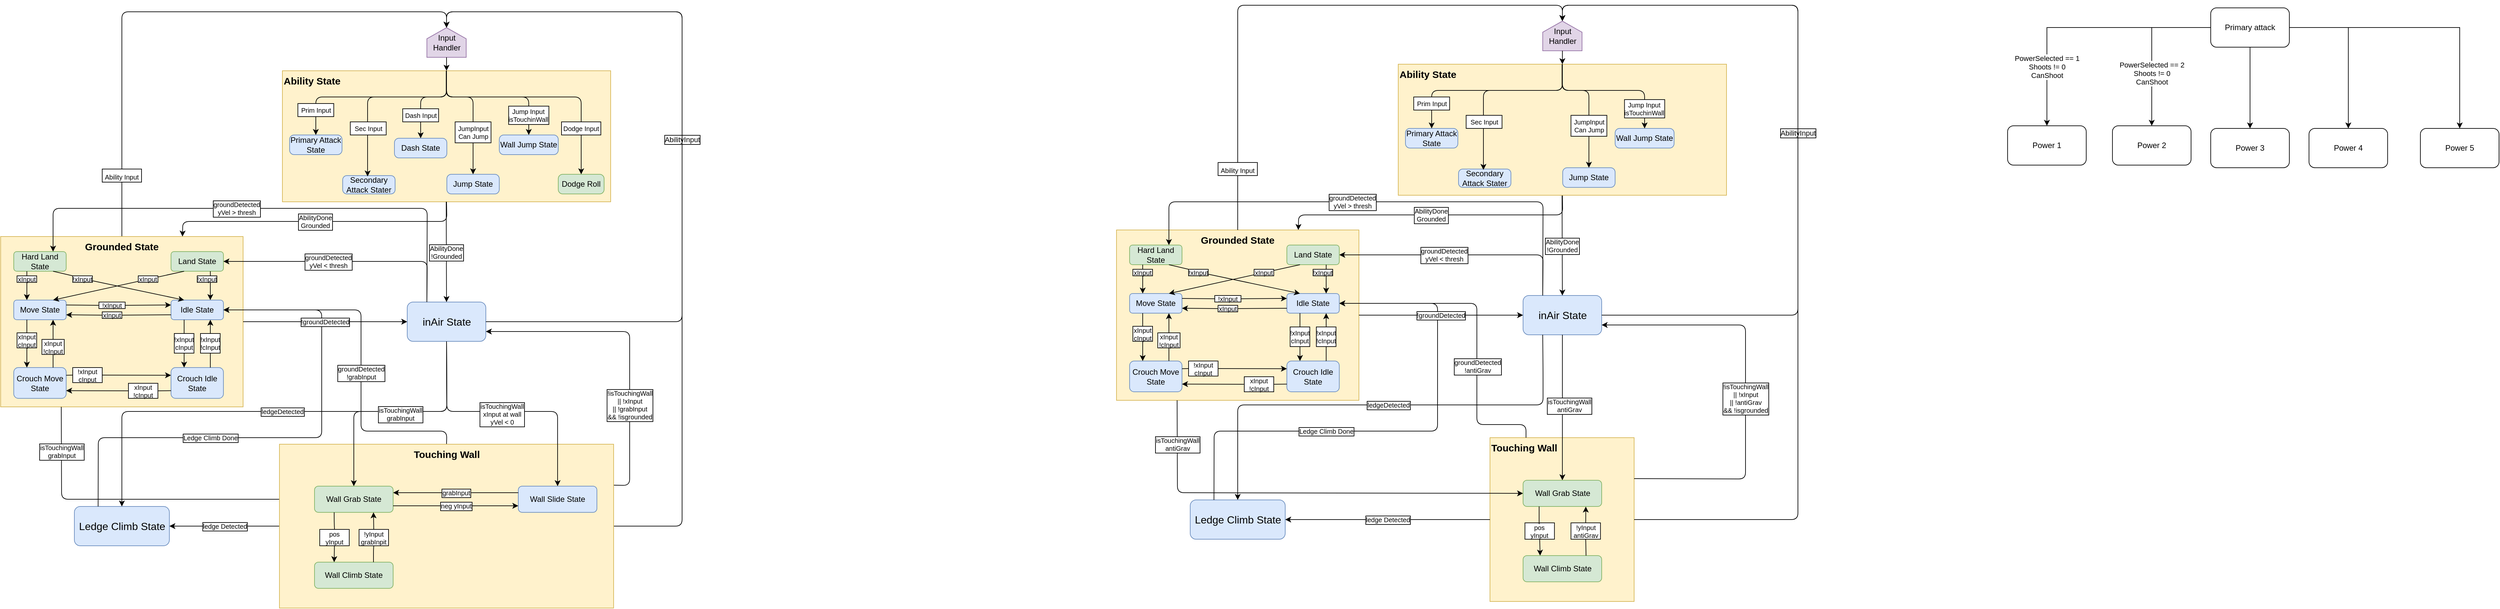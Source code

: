 <mxfile version="15.8.6" type="github" pages="4">
  <diagram id="iIE_L7M6PpKSxn6nWzbU" name="Player State Machine">
    <mxGraphModel dx="1038" dy="556" grid="1" gridSize="10" guides="1" tooltips="1" connect="1" arrows="1" fold="1" page="1" pageScale="1" pageWidth="1654" pageHeight="1169" math="0" shadow="0">
      <root>
        <mxCell id="0" />
        <mxCell id="1" parent="0" />
        <mxCell id="bRhuMi0I_HP2yc-rfD6Y-30" value="" style="group;fontSize=15;" parent="1" vertex="1" connectable="0">
          <mxGeometry x="737" y="110" width="501" height="290" as="geometry" />
        </mxCell>
        <mxCell id="bRhuMi0I_HP2yc-rfD6Y-1" value="&lt;div style=&quot;font-size: 15px;&quot;&gt;&lt;b style=&quot;font-size: 15px;&quot;&gt;Ability State&lt;/b&gt;&lt;/div&gt;" style="rounded=0;whiteSpace=wrap;html=1;align=left;fillColor=#fff2cc;strokeColor=#d6b656;verticalAlign=top;fontSize=15;" parent="bRhuMi0I_HP2yc-rfD6Y-30" vertex="1">
          <mxGeometry y="90" width="501" height="200" as="geometry" />
        </mxCell>
        <mxCell id="bRhuMi0I_HP2yc-rfD6Y-2" value="Primary Attack State" style="rounded=1;whiteSpace=wrap;html=1;fillColor=#dae8fc;strokeColor=#6c8ebf;arcSize=23;" parent="bRhuMi0I_HP2yc-rfD6Y-30" vertex="1">
          <mxGeometry x="11" y="188" width="80" height="30" as="geometry" />
        </mxCell>
        <mxCell id="bRhuMi0I_HP2yc-rfD6Y-3" value="Secondary Attack Stater" style="rounded=1;whiteSpace=wrap;html=1;fillColor=#dae8fc;strokeColor=#6c8ebf;arcSize=23;" parent="bRhuMi0I_HP2yc-rfD6Y-30" vertex="1">
          <mxGeometry x="92" y="250" width="80" height="28" as="geometry" />
        </mxCell>
        <mxCell id="bRhuMi0I_HP2yc-rfD6Y-4" value="Dash State" style="rounded=1;whiteSpace=wrap;html=1;fillColor=#dae8fc;strokeColor=#6c8ebf;arcSize=23;" parent="bRhuMi0I_HP2yc-rfD6Y-30" vertex="1">
          <mxGeometry x="171" y="193" width="80" height="30" as="geometry" />
        </mxCell>
        <mxCell id="bRhuMi0I_HP2yc-rfD6Y-5" value="Jump State" style="rounded=1;whiteSpace=wrap;html=1;fillColor=#dae8fc;strokeColor=#6c8ebf;arcSize=23;" parent="bRhuMi0I_HP2yc-rfD6Y-30" vertex="1">
          <mxGeometry x="251" y="248" width="80" height="30" as="geometry" />
        </mxCell>
        <mxCell id="bRhuMi0I_HP2yc-rfD6Y-6" value="Wall Jump State" style="rounded=1;whiteSpace=wrap;html=1;fillColor=#dae8fc;strokeColor=#6c8ebf;arcSize=23;" parent="bRhuMi0I_HP2yc-rfD6Y-30" vertex="1">
          <mxGeometry x="331" y="188" width="90" height="30" as="geometry" />
        </mxCell>
        <mxCell id="bRhuMi0I_HP2yc-rfD6Y-7" value="Dodge Roll" style="rounded=1;whiteSpace=wrap;html=1;fillColor=#d5e8d4;strokeColor=#82b366;arcSize=23;" parent="bRhuMi0I_HP2yc-rfD6Y-30" vertex="1">
          <mxGeometry x="421" y="248" width="70" height="30" as="geometry" />
        </mxCell>
        <mxCell id="bRhuMi0I_HP2yc-rfD6Y-8" value="Input Handler" style="shape=offPageConnector;whiteSpace=wrap;html=1;rotation=90;horizontal=0;verticalAlign=middle;direction=south;fillColor=#e1d5e7;strokeColor=#9673a6;" parent="bRhuMi0I_HP2yc-rfD6Y-30" vertex="1">
          <mxGeometry x="227.88" y="16.88" width="45.25" height="60" as="geometry" />
        </mxCell>
        <mxCell id="bRhuMi0I_HP2yc-rfD6Y-9" value="" style="endArrow=classic;html=1;exitX=0.5;exitY=0;exitDx=0;exitDy=0;entryX=0.5;entryY=0;entryDx=0;entryDy=0;" parent="bRhuMi0I_HP2yc-rfD6Y-30" source="bRhuMi0I_HP2yc-rfD6Y-8" target="bRhuMi0I_HP2yc-rfD6Y-1" edge="1">
          <mxGeometry width="50" height="50" relative="1" as="geometry">
            <mxPoint x="210" y="100" as="sourcePoint" />
            <mxPoint x="260" y="50" as="targetPoint" />
          </mxGeometry>
        </mxCell>
        <mxCell id="bRhuMi0I_HP2yc-rfD6Y-16" value="" style="endArrow=classic;html=1;exitX=0.5;exitY=0;exitDx=0;exitDy=0;entryX=0.478;entryY=0.047;entryDx=0;entryDy=0;edgeStyle=orthogonalEdgeStyle;elbow=vertical;entryPerimeter=0;" parent="bRhuMi0I_HP2yc-rfD6Y-30" source="bRhuMi0I_HP2yc-rfD6Y-1" target="bRhuMi0I_HP2yc-rfD6Y-3" edge="1">
          <mxGeometry width="50" height="50" relative="1" as="geometry">
            <mxPoint x="260.5" y="100" as="sourcePoint" />
            <mxPoint x="61" y="198" as="targetPoint" />
            <Array as="points">
              <mxPoint x="251" y="130" />
              <mxPoint x="130" y="130" />
              <mxPoint x="130" y="251" />
            </Array>
          </mxGeometry>
        </mxCell>
        <mxCell id="bRhuMi0I_HP2yc-rfD6Y-17" value="" style="endArrow=classic;html=1;exitX=0.5;exitY=0;exitDx=0;exitDy=0;entryX=0.5;entryY=0;entryDx=0;entryDy=0;edgeStyle=orthogonalEdgeStyle;elbow=vertical;startArrow=none;" parent="bRhuMi0I_HP2yc-rfD6Y-30" source="bRhuMi0I_HP2yc-rfD6Y-1" target="bRhuMi0I_HP2yc-rfD6Y-2" edge="1">
          <mxGeometry width="50" height="50" relative="1" as="geometry">
            <mxPoint x="260.5" y="100" as="sourcePoint" />
            <mxPoint x="141" y="258" as="targetPoint" />
            <Array as="points">
              <mxPoint x="250" y="130" />
              <mxPoint x="51" y="130" />
            </Array>
          </mxGeometry>
        </mxCell>
        <mxCell id="bRhuMi0I_HP2yc-rfD6Y-18" value="" style="endArrow=classic;html=1;exitX=0.5;exitY=0;exitDx=0;exitDy=0;entryX=0.5;entryY=0;entryDx=0;entryDy=0;edgeStyle=orthogonalEdgeStyle;elbow=vertical;" parent="bRhuMi0I_HP2yc-rfD6Y-30" source="bRhuMi0I_HP2yc-rfD6Y-1" target="bRhuMi0I_HP2yc-rfD6Y-4" edge="1">
          <mxGeometry width="50" height="50" relative="1" as="geometry">
            <mxPoint x="270.5" y="110" as="sourcePoint" />
            <mxPoint x="151" y="268" as="targetPoint" />
            <Array as="points">
              <mxPoint x="250" y="130" />
              <mxPoint x="211" y="130" />
            </Array>
          </mxGeometry>
        </mxCell>
        <mxCell id="bRhuMi0I_HP2yc-rfD6Y-19" value="" style="endArrow=classic;html=1;exitX=0.5;exitY=0;exitDx=0;exitDy=0;entryX=0.5;entryY=0;entryDx=0;entryDy=0;edgeStyle=orthogonalEdgeStyle;elbow=vertical;" parent="bRhuMi0I_HP2yc-rfD6Y-30" source="bRhuMi0I_HP2yc-rfD6Y-1" target="bRhuMi0I_HP2yc-rfD6Y-5" edge="1">
          <mxGeometry width="50" height="50" relative="1" as="geometry">
            <mxPoint x="280.5" y="120" as="sourcePoint" />
            <mxPoint x="161" y="278" as="targetPoint" />
            <Array as="points">
              <mxPoint x="250" y="130" />
              <mxPoint x="291" y="130" />
            </Array>
          </mxGeometry>
        </mxCell>
        <mxCell id="bRhuMi0I_HP2yc-rfD6Y-20" value="" style="endArrow=classic;html=1;entryX=0.5;entryY=0;entryDx=0;entryDy=0;edgeStyle=orthogonalEdgeStyle;elbow=vertical;" parent="bRhuMi0I_HP2yc-rfD6Y-30" target="bRhuMi0I_HP2yc-rfD6Y-6" edge="1">
          <mxGeometry width="50" height="50" relative="1" as="geometry">
            <mxPoint x="250" y="90" as="sourcePoint" />
            <mxPoint x="301" y="258" as="targetPoint" />
            <Array as="points">
              <mxPoint x="250" y="130" />
              <mxPoint x="376" y="130" />
            </Array>
          </mxGeometry>
        </mxCell>
        <mxCell id="bRhuMi0I_HP2yc-rfD6Y-21" value="" style="endArrow=classic;html=1;entryX=0.5;entryY=0;entryDx=0;entryDy=0;edgeStyle=orthogonalEdgeStyle;elbow=vertical;exitX=0.5;exitY=0;exitDx=0;exitDy=0;" parent="bRhuMi0I_HP2yc-rfD6Y-30" source="bRhuMi0I_HP2yc-rfD6Y-1" target="bRhuMi0I_HP2yc-rfD6Y-7" edge="1">
          <mxGeometry width="50" height="50" relative="1" as="geometry">
            <mxPoint x="260" y="100" as="sourcePoint" />
            <mxPoint x="386" y="198" as="targetPoint" />
            <Array as="points">
              <mxPoint x="250" y="130" />
              <mxPoint x="456" y="130" />
            </Array>
          </mxGeometry>
        </mxCell>
        <mxCell id="bRhuMi0I_HP2yc-rfD6Y-22" value="Prim Input" style="rounded=0;whiteSpace=wrap;html=1;verticalAlign=middle;fontSize=10;" parent="bRhuMi0I_HP2yc-rfD6Y-30" vertex="1">
          <mxGeometry x="23.63" y="140" width="54.75" height="20" as="geometry" />
        </mxCell>
        <mxCell id="bRhuMi0I_HP2yc-rfD6Y-25" value="Sec Input" style="rounded=0;whiteSpace=wrap;html=1;verticalAlign=middle;fontSize=10;" parent="bRhuMi0I_HP2yc-rfD6Y-30" vertex="1">
          <mxGeometry x="103.63" y="168" width="54.75" height="20" as="geometry" />
        </mxCell>
        <mxCell id="bRhuMi0I_HP2yc-rfD6Y-26" value="Dash Input" style="rounded=0;whiteSpace=wrap;html=1;verticalAlign=middle;fontSize=10;" parent="bRhuMi0I_HP2yc-rfD6Y-30" vertex="1">
          <mxGeometry x="183.63" y="148" width="54.75" height="20" as="geometry" />
        </mxCell>
        <mxCell id="bRhuMi0I_HP2yc-rfD6Y-27" value="JumpInput&lt;br&gt;Can Jump" style="rounded=0;whiteSpace=wrap;html=1;verticalAlign=middle;fontSize=10;align=center;" parent="bRhuMi0I_HP2yc-rfD6Y-30" vertex="1">
          <mxGeometry x="263.63" y="168" width="54.75" height="32" as="geometry" />
        </mxCell>
        <mxCell id="bRhuMi0I_HP2yc-rfD6Y-28" value="Jump Input&lt;br&gt;isTouchinWall" style="rounded=0;whiteSpace=wrap;html=1;verticalAlign=middle;fontSize=10;" parent="bRhuMi0I_HP2yc-rfD6Y-30" vertex="1">
          <mxGeometry x="345.31" y="144" width="61.38" height="28" as="geometry" />
        </mxCell>
        <mxCell id="bRhuMi0I_HP2yc-rfD6Y-29" value="Dodge Input" style="rounded=0;whiteSpace=wrap;html=1;verticalAlign=middle;fontSize=10;" parent="bRhuMi0I_HP2yc-rfD6Y-30" vertex="1">
          <mxGeometry x="426" y="168" width="60" height="20" as="geometry" />
        </mxCell>
        <mxCell id="bRhuMi0I_HP2yc-rfD6Y-170" value="" style="endArrow=classic;html=1;exitX=0.5;exitY=0;exitDx=0;exitDy=0;entryX=0.5;entryY=1;entryDx=0;entryDy=0;edgeStyle=orthogonalEdgeStyle;elbow=vertical;startArrow=none;" parent="1" source="bRhuMi0I_HP2yc-rfD6Y-171" target="bRhuMi0I_HP2yc-rfD6Y-8" edge="1">
          <mxGeometry width="50" height="50" relative="1" as="geometry">
            <mxPoint x="686.5" y="120" as="sourcePoint" />
            <mxPoint x="487" y="218" as="targetPoint" />
            <Array as="points">
              <mxPoint x="492" y="110" />
              <mxPoint x="988" y="110" />
            </Array>
          </mxGeometry>
        </mxCell>
        <mxCell id="bRhuMi0I_HP2yc-rfD6Y-171" value="Ability Input" style="rounded=0;whiteSpace=wrap;html=1;fontSize=10;align=center;verticalAlign=top;" parent="1" vertex="1">
          <mxGeometry x="462" y="350" width="60" height="20" as="geometry" />
        </mxCell>
        <mxCell id="bRhuMi0I_HP2yc-rfD6Y-172" value="" style="endArrow=none;html=1;exitX=0.5;exitY=0;exitDx=0;exitDy=0;entryX=0.5;entryY=1;entryDx=0;entryDy=0;edgeStyle=orthogonalEdgeStyle;elbow=vertical;startArrow=none;" parent="1" source="bRhuMi0I_HP2yc-rfD6Y-31" target="bRhuMi0I_HP2yc-rfD6Y-171" edge="1">
          <mxGeometry width="50" height="50" relative="1" as="geometry">
            <mxPoint x="492" y="453" as="sourcePoint" />
            <mxPoint x="987.5" y="110" as="targetPoint" />
            <Array as="points" />
          </mxGeometry>
        </mxCell>
        <mxCell id="bRhuMi0I_HP2yc-rfD6Y-194" value="inAir State" style="rounded=1;whiteSpace=wrap;html=1;fontSize=16;align=center;verticalAlign=middle;fillColor=#dae8fc;strokeColor=#6c8ebf;" parent="1" vertex="1">
          <mxGeometry x="927.5" y="553" width="120" height="60" as="geometry" />
        </mxCell>
        <mxCell id="bRhuMi0I_HP2yc-rfD6Y-196" value="" style="group" parent="1" vertex="1" connectable="0">
          <mxGeometry x="307" y="453" width="370" height="260" as="geometry" />
        </mxCell>
        <mxCell id="bRhuMi0I_HP2yc-rfD6Y-31" value="Grounded State" style="rounded=0;whiteSpace=wrap;html=1;fontSize=15;align=center;verticalAlign=top;fillColor=#fff2cc;strokeColor=#d6b656;fontStyle=1" parent="bRhuMi0I_HP2yc-rfD6Y-196" vertex="1">
          <mxGeometry width="370" height="260" as="geometry" />
        </mxCell>
        <mxCell id="bRhuMi0I_HP2yc-rfD6Y-54" value="Hard Land State" style="rounded=1;whiteSpace=wrap;html=1;fontSize=12;align=center;verticalAlign=middle;fillColor=#d5e8d4;strokeColor=#82b366;" parent="bRhuMi0I_HP2yc-rfD6Y-196" vertex="1">
          <mxGeometry x="20" y="23" width="80" height="30" as="geometry" />
        </mxCell>
        <mxCell id="bRhuMi0I_HP2yc-rfD6Y-55" value="Land State" style="rounded=1;whiteSpace=wrap;html=1;fontSize=12;align=center;verticalAlign=middle;fillColor=#d5e8d4;strokeColor=#82b366;" parent="bRhuMi0I_HP2yc-rfD6Y-196" vertex="1">
          <mxGeometry x="260" y="23" width="80" height="30" as="geometry" />
        </mxCell>
        <mxCell id="bRhuMi0I_HP2yc-rfD6Y-58" value="Crouch Move State" style="rounded=1;whiteSpace=wrap;html=1;fontSize=12;align=center;verticalAlign=middle;fillColor=#dae8fc;strokeColor=#6c8ebf;" parent="bRhuMi0I_HP2yc-rfD6Y-196" vertex="1">
          <mxGeometry x="20" y="200" width="80" height="47" as="geometry" />
        </mxCell>
        <mxCell id="bRhuMi0I_HP2yc-rfD6Y-59" value="Crouch Idle State" style="rounded=1;whiteSpace=wrap;html=1;fontSize=12;align=center;verticalAlign=middle;fillColor=#dae8fc;strokeColor=#6c8ebf;" parent="bRhuMi0I_HP2yc-rfD6Y-196" vertex="1">
          <mxGeometry x="260" y="200" width="80" height="47" as="geometry" />
        </mxCell>
        <mxCell id="bRhuMi0I_HP2yc-rfD6Y-60" value="Move State" style="rounded=1;whiteSpace=wrap;html=1;fontSize=12;align=center;verticalAlign=middle;fillColor=#dae8fc;strokeColor=#6c8ebf;" parent="bRhuMi0I_HP2yc-rfD6Y-196" vertex="1">
          <mxGeometry x="20" y="97" width="80" height="30" as="geometry" />
        </mxCell>
        <mxCell id="bRhuMi0I_HP2yc-rfD6Y-61" value="Idle State" style="rounded=1;whiteSpace=wrap;html=1;fontSize=12;align=center;verticalAlign=middle;fillColor=#dae8fc;strokeColor=#6c8ebf;" parent="bRhuMi0I_HP2yc-rfD6Y-196" vertex="1">
          <mxGeometry x="260" y="97" width="80" height="30" as="geometry" />
        </mxCell>
        <mxCell id="bRhuMi0I_HP2yc-rfD6Y-62" value="" style="endArrow=classic;html=1;fontSize=10;exitX=0.5;exitY=1;exitDx=0;exitDy=0;entryX=0.25;entryY=0;entryDx=0;entryDy=0;startArrow=none;" parent="bRhuMi0I_HP2yc-rfD6Y-196" source="bRhuMi0I_HP2yc-rfD6Y-80" target="bRhuMi0I_HP2yc-rfD6Y-60" edge="1">
          <mxGeometry width="50" height="50" as="geometry">
            <mxPoint x="30" y="110" as="sourcePoint" />
            <mxPoint x="80" y="60" as="targetPoint" />
          </mxGeometry>
        </mxCell>
        <mxCell id="bRhuMi0I_HP2yc-rfD6Y-63" value="" style="endArrow=classic;html=1;fontSize=10;entryX=0.25;entryY=0;entryDx=0;entryDy=0;exitX=0.5;exitY=1;exitDx=0;exitDy=0;startArrow=none;" parent="bRhuMi0I_HP2yc-rfD6Y-196" source="bRhuMi0I_HP2yc-rfD6Y-81" target="bRhuMi0I_HP2yc-rfD6Y-58" edge="1">
          <mxGeometry width="50" height="50" as="geometry">
            <mxPoint x="40" y="110" as="sourcePoint" />
            <mxPoint x="40" y="80" as="targetPoint" />
            <Array as="points">
              <mxPoint x="40" y="187" />
            </Array>
          </mxGeometry>
        </mxCell>
        <mxCell id="bRhuMi0I_HP2yc-rfD6Y-64" value="" style="endArrow=classic;html=1;fontSize=10;exitX=0.5;exitY=1;exitDx=0;exitDy=0;entryX=0.25;entryY=0;entryDx=0;entryDy=0;startArrow=none;" parent="bRhuMi0I_HP2yc-rfD6Y-196" source="bRhuMi0I_HP2yc-rfD6Y-84" target="bRhuMi0I_HP2yc-rfD6Y-59" edge="1">
          <mxGeometry width="50" height="50" as="geometry">
            <mxPoint x="320" y="110" as="sourcePoint" />
            <mxPoint x="320" y="200" as="targetPoint" />
            <Array as="points" />
          </mxGeometry>
        </mxCell>
        <mxCell id="bRhuMi0I_HP2yc-rfD6Y-65" value="" style="endArrow=classic;html=1;fontSize=10;entryX=0.75;entryY=1;entryDx=0;entryDy=0;exitX=0.5;exitY=0;exitDx=0;exitDy=0;startArrow=none;" parent="bRhuMi0I_HP2yc-rfD6Y-196" source="bRhuMi0I_HP2yc-rfD6Y-83" target="bRhuMi0I_HP2yc-rfD6Y-60" edge="1">
          <mxGeometry width="50" height="50" as="geometry">
            <mxPoint x="50" y="120" as="sourcePoint" />
            <mxPoint x="50" y="210" as="targetPoint" />
            <Array as="points" />
          </mxGeometry>
        </mxCell>
        <mxCell id="bRhuMi0I_HP2yc-rfD6Y-66" value="" style="endArrow=classic;html=1;fontSize=10;entryX=0.75;entryY=1;entryDx=0;entryDy=0;exitX=0.5;exitY=0;exitDx=0;exitDy=0;startArrow=none;" parent="bRhuMi0I_HP2yc-rfD6Y-196" source="bRhuMi0I_HP2yc-rfD6Y-179" target="bRhuMi0I_HP2yc-rfD6Y-61" edge="1">
          <mxGeometry width="50" height="50" as="geometry">
            <mxPoint x="60" y="130" as="sourcePoint" />
            <mxPoint x="60" y="220" as="targetPoint" />
            <Array as="points" />
          </mxGeometry>
        </mxCell>
        <mxCell id="bRhuMi0I_HP2yc-rfD6Y-67" value="" style="endArrow=classic;html=1;fontSize=10;exitX=0.75;exitY=1;exitDx=0;exitDy=0;entryX=0.75;entryY=0;entryDx=0;entryDy=0;" parent="bRhuMi0I_HP2yc-rfD6Y-196" source="bRhuMi0I_HP2yc-rfD6Y-55" target="bRhuMi0I_HP2yc-rfD6Y-61" edge="1">
          <mxGeometry width="50" height="50" as="geometry">
            <mxPoint x="50" y="63" as="sourcePoint" />
            <mxPoint x="50" y="90" as="targetPoint" />
          </mxGeometry>
        </mxCell>
        <mxCell id="bRhuMi0I_HP2yc-rfD6Y-68" value="" style="endArrow=classic;html=1;fontSize=10;exitX=1;exitY=0.75;exitDx=0;exitDy=0;entryX=0.25;entryY=0;entryDx=0;entryDy=0;startArrow=none;" parent="bRhuMi0I_HP2yc-rfD6Y-196" source="bRhuMi0I_HP2yc-rfD6Y-175" target="bRhuMi0I_HP2yc-rfD6Y-61" edge="1">
          <mxGeometry width="50" height="50" as="geometry">
            <mxPoint x="60" y="73" as="sourcePoint" />
            <mxPoint x="60" y="100" as="targetPoint" />
          </mxGeometry>
        </mxCell>
        <mxCell id="bRhuMi0I_HP2yc-rfD6Y-69" value="" style="endArrow=classic;html=1;fontSize=10;exitX=0.25;exitY=1;exitDx=0;exitDy=0;entryX=0.75;entryY=0;entryDx=0;entryDy=0;" parent="bRhuMi0I_HP2yc-rfD6Y-196" source="bRhuMi0I_HP2yc-rfD6Y-55" target="bRhuMi0I_HP2yc-rfD6Y-60" edge="1">
          <mxGeometry width="50" height="50" as="geometry">
            <mxPoint x="90" y="63" as="sourcePoint" />
            <mxPoint x="290" y="90" as="targetPoint" />
          </mxGeometry>
        </mxCell>
        <mxCell id="bRhuMi0I_HP2yc-rfD6Y-70" value="" style="endArrow=classic;html=1;fontSize=10;exitX=0;exitY=0.5;exitDx=0;exitDy=0;entryX=1;entryY=0.75;entryDx=0;entryDy=0;startArrow=none;" parent="bRhuMi0I_HP2yc-rfD6Y-196" source="bRhuMi0I_HP2yc-rfD6Y-174" target="bRhuMi0I_HP2yc-rfD6Y-60" edge="1">
          <mxGeometry width="50" height="50" as="geometry">
            <mxPoint x="290" y="63" as="sourcePoint" />
            <mxPoint x="90" y="90" as="targetPoint" />
          </mxGeometry>
        </mxCell>
        <mxCell id="bRhuMi0I_HP2yc-rfD6Y-71" value="" style="endArrow=classic;html=1;fontSize=10;exitX=1;exitY=0.5;exitDx=0;exitDy=0;entryX=0;entryY=0.25;entryDx=0;entryDy=0;startArrow=none;" parent="bRhuMi0I_HP2yc-rfD6Y-196" source="bRhuMi0I_HP2yc-rfD6Y-173" target="bRhuMi0I_HP2yc-rfD6Y-61" edge="1">
          <mxGeometry width="50" height="50" as="geometry">
            <mxPoint x="270" y="112.5" as="sourcePoint" />
            <mxPoint x="110" y="112.5" as="targetPoint" />
          </mxGeometry>
        </mxCell>
        <mxCell id="bRhuMi0I_HP2yc-rfD6Y-72" value="" style="endArrow=classic;html=1;fontSize=10;exitX=1;exitY=0.5;exitDx=0;exitDy=0;entryX=0;entryY=0.25;entryDx=0;entryDy=0;startArrow=none;" parent="bRhuMi0I_HP2yc-rfD6Y-196" source="bRhuMi0I_HP2yc-rfD6Y-89" target="bRhuMi0I_HP2yc-rfD6Y-59" edge="1">
          <mxGeometry width="50" height="50" as="geometry">
            <mxPoint x="110" y="97.5" as="sourcePoint" />
            <mxPoint x="270" y="97.5" as="targetPoint" />
          </mxGeometry>
        </mxCell>
        <mxCell id="bRhuMi0I_HP2yc-rfD6Y-73" value="" style="endArrow=classic;html=1;fontSize=10;exitX=0;exitY=0.5;exitDx=0;exitDy=0;entryX=1;entryY=0.75;entryDx=0;entryDy=0;startArrow=none;" parent="bRhuMi0I_HP2yc-rfD6Y-196" source="bRhuMi0I_HP2yc-rfD6Y-90" target="bRhuMi0I_HP2yc-rfD6Y-58" edge="1">
          <mxGeometry width="50" height="50" as="geometry">
            <mxPoint x="110" y="217.5" as="sourcePoint" />
            <mxPoint x="270" y="217.5" as="targetPoint" />
          </mxGeometry>
        </mxCell>
        <mxCell id="bRhuMi0I_HP2yc-rfD6Y-76" value="!xInput" style="rounded=0;whiteSpace=wrap;html=1;fontSize=10;align=center;verticalAlign=middle;" parent="bRhuMi0I_HP2yc-rfD6Y-196" vertex="1">
          <mxGeometry x="110" y="60" width="30" height="10" as="geometry" />
        </mxCell>
        <mxCell id="bRhuMi0I_HP2yc-rfD6Y-77" value="" style="endArrow=none;html=1;fontSize=10;exitX=0.75;exitY=1;exitDx=0;exitDy=0;entryX=0;entryY=0;entryDx=0;entryDy=0;" parent="bRhuMi0I_HP2yc-rfD6Y-196" source="bRhuMi0I_HP2yc-rfD6Y-54" target="bRhuMi0I_HP2yc-rfD6Y-175" edge="1">
          <mxGeometry width="50" height="50" as="geometry">
            <mxPoint x="80" y="53" as="sourcePoint" />
            <mxPoint x="280" y="97" as="targetPoint" />
          </mxGeometry>
        </mxCell>
        <mxCell id="bRhuMi0I_HP2yc-rfD6Y-78" value="xInput" style="rounded=0;whiteSpace=wrap;html=1;fontSize=10;align=center;verticalAlign=middle;" parent="bRhuMi0I_HP2yc-rfD6Y-196" vertex="1">
          <mxGeometry x="210" y="60" width="30" height="10" as="geometry" />
        </mxCell>
        <mxCell id="bRhuMi0I_HP2yc-rfD6Y-79" value="" style="rounded=0;whiteSpace=wrap;html=1;fontSize=10;align=center;verticalAlign=middle;" parent="bRhuMi0I_HP2yc-rfD6Y-196" vertex="1">
          <mxGeometry x="300" y="60" width="30" height="10" as="geometry" />
        </mxCell>
        <mxCell id="bRhuMi0I_HP2yc-rfD6Y-175" value="!xInput" style="rounded=0;whiteSpace=wrap;html=1;fontSize=10;align=center;verticalAlign=middle;" parent="bRhuMi0I_HP2yc-rfD6Y-196" vertex="1">
          <mxGeometry x="110" y="60" width="30" height="10" as="geometry" />
        </mxCell>
        <mxCell id="bRhuMi0I_HP2yc-rfD6Y-177" value="xInput" style="rounded=0;whiteSpace=wrap;html=1;fontSize=10;align=center;verticalAlign=middle;" parent="bRhuMi0I_HP2yc-rfD6Y-196" vertex="1">
          <mxGeometry x="210" y="60" width="30" height="10" as="geometry" />
        </mxCell>
        <mxCell id="bRhuMi0I_HP2yc-rfD6Y-178" value="!xInput" style="rounded=0;whiteSpace=wrap;html=1;fontSize=10;align=center;verticalAlign=middle;" parent="bRhuMi0I_HP2yc-rfD6Y-196" vertex="1">
          <mxGeometry x="300" y="60" width="30" height="10" as="geometry" />
        </mxCell>
        <mxCell id="bRhuMi0I_HP2yc-rfD6Y-81" value="xInput&lt;br&gt;cInput" style="rounded=0;whiteSpace=wrap;html=1;fontSize=10;align=center;verticalAlign=middle;" parent="bRhuMi0I_HP2yc-rfD6Y-196" vertex="1">
          <mxGeometry x="25" y="147" width="30" height="23" as="geometry" />
        </mxCell>
        <mxCell id="bRhuMi0I_HP2yc-rfD6Y-180" value="" style="endArrow=none;html=1;fontSize=10;entryX=0.5;entryY=0;entryDx=0;entryDy=0;exitX=0.25;exitY=1;exitDx=0;exitDy=0;" parent="bRhuMi0I_HP2yc-rfD6Y-196" source="bRhuMi0I_HP2yc-rfD6Y-60" target="bRhuMi0I_HP2yc-rfD6Y-81" edge="1">
          <mxGeometry width="50" height="50" as="geometry">
            <mxPoint x="40" y="127" as="sourcePoint" />
            <mxPoint x="40" y="200" as="targetPoint" />
            <Array as="points" />
          </mxGeometry>
        </mxCell>
        <mxCell id="bRhuMi0I_HP2yc-rfD6Y-80" value="xInput" style="rounded=0;whiteSpace=wrap;html=1;fontSize=10;align=center;verticalAlign=middle;" parent="bRhuMi0I_HP2yc-rfD6Y-196" vertex="1">
          <mxGeometry x="25" y="60" width="30" height="10" as="geometry" />
        </mxCell>
        <mxCell id="bRhuMi0I_HP2yc-rfD6Y-181" value="" style="endArrow=none;html=1;fontSize=10;exitX=0.25;exitY=1;exitDx=0;exitDy=0;entryX=0.5;entryY=0;entryDx=0;entryDy=0;" parent="bRhuMi0I_HP2yc-rfD6Y-196" source="bRhuMi0I_HP2yc-rfD6Y-54" target="bRhuMi0I_HP2yc-rfD6Y-80" edge="1">
          <mxGeometry width="50" height="50" as="geometry">
            <mxPoint x="40" y="53" as="sourcePoint" />
            <mxPoint x="40" y="97" as="targetPoint" />
          </mxGeometry>
        </mxCell>
        <mxCell id="bRhuMi0I_HP2yc-rfD6Y-83" value="xInput&lt;br&gt;!cInput" style="rounded=0;whiteSpace=wrap;html=1;fontSize=10;align=center;verticalAlign=middle;" parent="bRhuMi0I_HP2yc-rfD6Y-196" vertex="1">
          <mxGeometry x="63" y="157" width="34" height="23" as="geometry" />
        </mxCell>
        <mxCell id="bRhuMi0I_HP2yc-rfD6Y-186" value="" style="endArrow=none;html=1;fontSize=10;entryX=0.5;entryY=1;entryDx=0;entryDy=0;exitX=0.75;exitY=0;exitDx=0;exitDy=0;" parent="bRhuMi0I_HP2yc-rfD6Y-196" source="bRhuMi0I_HP2yc-rfD6Y-58" target="bRhuMi0I_HP2yc-rfD6Y-83" edge="1">
          <mxGeometry width="50" height="50" as="geometry">
            <mxPoint x="80" y="200" as="sourcePoint" />
            <mxPoint x="80" y="127" as="targetPoint" />
            <Array as="points" />
          </mxGeometry>
        </mxCell>
        <mxCell id="bRhuMi0I_HP2yc-rfD6Y-173" value="!xInput" style="rounded=0;whiteSpace=wrap;html=1;fontSize=10;align=center;verticalAlign=middle;" parent="bRhuMi0I_HP2yc-rfD6Y-196" vertex="1">
          <mxGeometry x="150" y="100" width="40" height="10" as="geometry" />
        </mxCell>
        <mxCell id="bRhuMi0I_HP2yc-rfD6Y-187" value="" style="endArrow=none;html=1;fontSize=10;exitX=1;exitY=0.25;exitDx=0;exitDy=0;entryX=0;entryY=0.5;entryDx=0;entryDy=0;" parent="bRhuMi0I_HP2yc-rfD6Y-196" source="bRhuMi0I_HP2yc-rfD6Y-60" target="bRhuMi0I_HP2yc-rfD6Y-173" edge="1">
          <mxGeometry width="50" height="50" as="geometry">
            <mxPoint x="100" y="104.5" as="sourcePoint" />
            <mxPoint x="260" y="104.5" as="targetPoint" />
          </mxGeometry>
        </mxCell>
        <mxCell id="bRhuMi0I_HP2yc-rfD6Y-174" value="xInput" style="rounded=0;whiteSpace=wrap;html=1;fontSize=10;align=center;verticalAlign=middle;" parent="bRhuMi0I_HP2yc-rfD6Y-196" vertex="1">
          <mxGeometry x="155" y="115" width="30" height="10" as="geometry" />
        </mxCell>
        <mxCell id="bRhuMi0I_HP2yc-rfD6Y-188" value="" style="endArrow=none;html=1;fontSize=10;exitX=0;exitY=0.75;exitDx=0;exitDy=0;entryX=1;entryY=0.5;entryDx=0;entryDy=0;" parent="bRhuMi0I_HP2yc-rfD6Y-196" source="bRhuMi0I_HP2yc-rfD6Y-61" target="bRhuMi0I_HP2yc-rfD6Y-174" edge="1">
          <mxGeometry width="50" height="50" as="geometry">
            <mxPoint x="260" y="119.5" as="sourcePoint" />
            <mxPoint x="100" y="119.5" as="targetPoint" />
          </mxGeometry>
        </mxCell>
        <mxCell id="bRhuMi0I_HP2yc-rfD6Y-84" value="!xInput&lt;br&gt;cInput" style="rounded=0;whiteSpace=wrap;html=1;fontSize=10;align=center;verticalAlign=middle;" parent="bRhuMi0I_HP2yc-rfD6Y-196" vertex="1">
          <mxGeometry x="265" y="148" width="30" height="30" as="geometry" />
        </mxCell>
        <mxCell id="bRhuMi0I_HP2yc-rfD6Y-189" value="" style="endArrow=none;html=1;fontSize=10;exitX=0.25;exitY=1;exitDx=0;exitDy=0;entryX=0.5;entryY=0;entryDx=0;entryDy=0;" parent="bRhuMi0I_HP2yc-rfD6Y-196" source="bRhuMi0I_HP2yc-rfD6Y-61" target="bRhuMi0I_HP2yc-rfD6Y-84" edge="1">
          <mxGeometry width="50" height="50" as="geometry">
            <mxPoint x="280" y="127" as="sourcePoint" />
            <mxPoint x="280" y="200" as="targetPoint" />
            <Array as="points" />
          </mxGeometry>
        </mxCell>
        <mxCell id="bRhuMi0I_HP2yc-rfD6Y-179" value="!xInput&lt;br&gt;!cInput" style="rounded=0;whiteSpace=wrap;html=1;fontSize=10;align=center;verticalAlign=middle;" parent="bRhuMi0I_HP2yc-rfD6Y-196" vertex="1">
          <mxGeometry x="305" y="148" width="30" height="30" as="geometry" />
        </mxCell>
        <mxCell id="bRhuMi0I_HP2yc-rfD6Y-190" value="" style="endArrow=none;html=1;fontSize=10;entryX=0.5;entryY=1;entryDx=0;entryDy=0;exitX=0.75;exitY=0;exitDx=0;exitDy=0;" parent="bRhuMi0I_HP2yc-rfD6Y-196" source="bRhuMi0I_HP2yc-rfD6Y-59" target="bRhuMi0I_HP2yc-rfD6Y-179" edge="1">
          <mxGeometry width="50" height="50" as="geometry">
            <mxPoint x="320" y="200" as="sourcePoint" />
            <mxPoint x="320" y="127" as="targetPoint" />
            <Array as="points" />
          </mxGeometry>
        </mxCell>
        <mxCell id="bRhuMi0I_HP2yc-rfD6Y-89" value="!xInput&lt;br&gt;cInput" style="rounded=0;whiteSpace=wrap;html=1;fontSize=10;align=center;verticalAlign=middle;" parent="bRhuMi0I_HP2yc-rfD6Y-196" vertex="1">
          <mxGeometry x="110" y="200" width="45" height="23" as="geometry" />
        </mxCell>
        <mxCell id="bRhuMi0I_HP2yc-rfD6Y-191" value="" style="endArrow=none;html=1;fontSize=10;exitX=1;exitY=0.25;exitDx=0;exitDy=0;entryX=0;entryY=0.5;entryDx=0;entryDy=0;" parent="bRhuMi0I_HP2yc-rfD6Y-196" source="bRhuMi0I_HP2yc-rfD6Y-58" target="bRhuMi0I_HP2yc-rfD6Y-89" edge="1">
          <mxGeometry width="50" height="50" as="geometry">
            <mxPoint x="100" y="207.5" as="sourcePoint" />
            <mxPoint x="260" y="207.5" as="targetPoint" />
          </mxGeometry>
        </mxCell>
        <mxCell id="bRhuMi0I_HP2yc-rfD6Y-90" value="xInput&lt;br&gt;!cInput" style="rounded=0;whiteSpace=wrap;html=1;fontSize=10;align=center;verticalAlign=middle;" parent="bRhuMi0I_HP2yc-rfD6Y-196" vertex="1">
          <mxGeometry x="195" y="224" width="45" height="23" as="geometry" />
        </mxCell>
        <mxCell id="bRhuMi0I_HP2yc-rfD6Y-192" value="" style="endArrow=none;html=1;fontSize=10;exitX=0;exitY=0.75;exitDx=0;exitDy=0;entryX=1;entryY=0.5;entryDx=0;entryDy=0;" parent="bRhuMi0I_HP2yc-rfD6Y-196" source="bRhuMi0I_HP2yc-rfD6Y-59" target="bRhuMi0I_HP2yc-rfD6Y-90" edge="1">
          <mxGeometry width="50" height="50" as="geometry">
            <mxPoint x="260" y="235.25" as="sourcePoint" />
            <mxPoint x="100" y="235.25" as="targetPoint" />
          </mxGeometry>
        </mxCell>
        <mxCell id="bRhuMi0I_HP2yc-rfD6Y-201" value="Ledge Climb State" style="rounded=1;whiteSpace=wrap;html=1;fontSize=16;align=center;verticalAlign=middle;fillColor=#dae8fc;strokeColor=#6c8ebf;" parent="1" vertex="1">
          <mxGeometry x="419.5" y="865" width="145" height="60" as="geometry" />
        </mxCell>
        <mxCell id="bRhuMi0I_HP2yc-rfD6Y-215" value="AbilityInput" style="endArrow=classic;html=1;exitX=1;exitY=0.5;exitDx=0;exitDy=0;edgeStyle=orthogonalEdgeStyle;elbow=vertical;startArrow=none;entryX=0.5;entryY=1;entryDx=0;entryDy=0;labelBorderColor=#000000;" parent="1" source="bRhuMi0I_HP2yc-rfD6Y-194" target="bRhuMi0I_HP2yc-rfD6Y-8" edge="1">
          <mxGeometry width="50" height="50" relative="1" as="geometry">
            <mxPoint x="502" y="360" as="sourcePoint" />
            <mxPoint x="1077" y="70" as="targetPoint" />
            <Array as="points">
              <mxPoint x="1347" y="583" />
              <mxPoint x="1347" y="110" />
              <mxPoint x="988" y="110" />
            </Array>
          </mxGeometry>
        </mxCell>
        <mxCell id="bRhuMi0I_HP2yc-rfD6Y-216" value="" style="endArrow=classic;html=1;exitX=1;exitY=0.5;exitDx=0;exitDy=0;entryX=0.5;entryY=1;entryDx=0;entryDy=0;edgeStyle=orthogonalEdgeStyle;elbow=vertical;startArrow=none;" parent="1" source="bRhuMi0I_HP2yc-rfD6Y-195" target="bRhuMi0I_HP2yc-rfD6Y-8" edge="1">
          <mxGeometry width="50" height="50" relative="1" as="geometry">
            <mxPoint x="512" y="370" as="sourcePoint" />
            <mxPoint x="1007.5" y="130" as="targetPoint" />
            <Array as="points">
              <mxPoint x="1347" y="895" />
              <mxPoint x="1347" y="110" />
              <mxPoint x="988" y="110" />
            </Array>
          </mxGeometry>
        </mxCell>
        <mxCell id="bRhuMi0I_HP2yc-rfD6Y-218" value="!isTouchingWall&lt;br&gt;|| !xInput&lt;br&gt;|| !grabInput&lt;br&gt;&amp;amp;&amp;amp; !isgrounded" style="endArrow=classic;html=1;fontSize=10;exitX=1;exitY=0.25;exitDx=0;exitDy=0;entryX=1;entryY=0.75;entryDx=0;entryDy=0;startArrow=none;labelBorderColor=#000000;" parent="1" source="bRhuMi0I_HP2yc-rfD6Y-195" target="bRhuMi0I_HP2yc-rfD6Y-194" edge="1">
          <mxGeometry x="267" y="40" width="50" height="50" as="geometry">
            <mxPoint x="1097" y="670" as="sourcePoint" />
            <mxPoint x="1237" y="699.5" as="targetPoint" />
            <Array as="points">
              <mxPoint x="1267" y="833" />
              <mxPoint x="1267" y="598" />
            </Array>
            <mxPoint x="122" y="-5" as="offset" />
          </mxGeometry>
        </mxCell>
        <mxCell id="bRhuMi0I_HP2yc-rfD6Y-222" value="ledgeDetected" style="endArrow=classic;html=1;fontSize=10;exitX=0.5;exitY=1;exitDx=0;exitDy=0;entryX=0.5;entryY=0;entryDx=0;entryDy=0;startArrow=none;labelBorderColor=#000000;" parent="1" source="bRhuMi0I_HP2yc-rfD6Y-194" target="bRhuMi0I_HP2yc-rfD6Y-201" edge="1">
          <mxGeometry x="267" y="40" width="50" height="50" as="geometry">
            <mxPoint x="887" y="640" as="sourcePoint" />
            <mxPoint x="1027" y="669.5" as="targetPoint" />
            <Array as="points">
              <mxPoint x="988" y="720" />
              <mxPoint x="492" y="720" />
            </Array>
            <mxPoint x="-3" y="-19" as="offset" />
          </mxGeometry>
        </mxCell>
        <mxCell id="bRhuMi0I_HP2yc-rfD6Y-223" value="ledge Detected" style="endArrow=classic;html=1;fontSize=10;exitX=0;exitY=0.5;exitDx=0;exitDy=0;entryX=1;entryY=0.5;entryDx=0;entryDy=0;startArrow=none;labelBorderColor=#000000;" parent="1" source="bRhuMi0I_HP2yc-rfD6Y-195" target="bRhuMi0I_HP2yc-rfD6Y-201" edge="1">
          <mxGeometry x="507" y="359.5" width="50" height="50" as="geometry">
            <mxPoint x="687" y="840" as="sourcePoint" />
            <mxPoint x="827" y="869.5" as="targetPoint" />
          </mxGeometry>
        </mxCell>
        <mxCell id="bRhuMi0I_HP2yc-rfD6Y-224" value="isTouchingWall&lt;br&gt;grabInput" style="endArrow=classic;html=1;fontSize=10;exitX=0.25;exitY=1;exitDx=0;exitDy=0;entryX=0;entryY=0.5;entryDx=0;entryDy=0;startArrow=none;labelBorderColor=#000000;" parent="1" source="bRhuMi0I_HP2yc-rfD6Y-31" target="bRhuMi0I_HP2yc-rfD6Y-197" edge="1">
          <mxGeometry x="267" y="40" width="50" height="50" as="geometry">
            <mxPoint x="597" y="790" as="sourcePoint" />
            <mxPoint x="737" y="819.5" as="targetPoint" />
            <Array as="points">
              <mxPoint x="400" y="854" />
            </Array>
            <mxPoint x="-193" y="-3" as="offset" />
          </mxGeometry>
        </mxCell>
        <mxCell id="bRhuMi0I_HP2yc-rfD6Y-225" value="Ledge Climb Done" style="endArrow=classic;html=1;fontSize=10;exitX=0.25;exitY=0;exitDx=0;exitDy=0;entryX=1;entryY=0.5;entryDx=0;entryDy=0;startArrow=none;labelBorderColor=#000000;" parent="1" source="bRhuMi0I_HP2yc-rfD6Y-201" target="bRhuMi0I_HP2yc-rfD6Y-61" edge="1">
          <mxGeometry x="267" y="40" width="50" height="50" as="geometry">
            <mxPoint x="577" y="790" as="sourcePoint" />
            <mxPoint x="717" y="819.5" as="targetPoint" />
            <Array as="points">
              <mxPoint x="456" y="760" />
              <mxPoint x="797" y="760" />
              <mxPoint x="797" y="565" />
            </Array>
            <mxPoint x="76" y="45" as="offset" />
          </mxGeometry>
        </mxCell>
        <mxCell id="bRhuMi0I_HP2yc-rfD6Y-226" value="groundDetected&lt;br&gt;!grabInput" style="endArrow=classic;html=1;fontSize=10;exitX=0.5;exitY=0;exitDx=0;exitDy=0;entryX=1;entryY=0.5;entryDx=0;entryDy=0;startArrow=none;labelBorderColor=#000000;" parent="1" source="bRhuMi0I_HP2yc-rfD6Y-195" target="bRhuMi0I_HP2yc-rfD6Y-61" edge="1">
          <mxGeometry x="267" y="40" width="50" height="50" as="geometry">
            <mxPoint x="897" y="670" as="sourcePoint" />
            <mxPoint x="1037" y="699.5" as="targetPoint" />
            <Array as="points">
              <mxPoint x="988" y="750" />
              <mxPoint x="857" y="750" />
              <mxPoint x="857" y="565" />
            </Array>
            <mxPoint x="40" y="-7" as="offset" />
          </mxGeometry>
        </mxCell>
        <mxCell id="bRhuMi0I_HP2yc-rfD6Y-227" value="!groundDetected" style="endArrow=classic;html=1;fontSize=10;exitX=1;exitY=0.5;exitDx=0;exitDy=0;entryX=0;entryY=0.5;entryDx=0;entryDy=0;startArrow=none;labelBorderColor=#000000;" parent="1" source="bRhuMi0I_HP2yc-rfD6Y-31" target="bRhuMi0I_HP2yc-rfD6Y-194" edge="1">
          <mxGeometry x="537" y="119.5" width="50" height="50" as="geometry">
            <mxPoint x="717" y="600" as="sourcePoint" />
            <mxPoint x="857" y="629.5" as="targetPoint" />
          </mxGeometry>
        </mxCell>
        <mxCell id="bRhuMi0I_HP2yc-rfD6Y-228" value="AbilityDone&lt;br&gt;Grounded" style="endArrow=classic;html=1;fontSize=10;exitX=0.5;exitY=1;exitDx=0;exitDy=0;startArrow=none;entryX=0.75;entryY=0;entryDx=0;entryDy=0;labelBorderColor=#000000;" parent="1" source="bRhuMi0I_HP2yc-rfD6Y-1" target="bRhuMi0I_HP2yc-rfD6Y-31" edge="1">
          <mxGeometry x="267" y="40" width="50" height="50" as="geometry">
            <mxPoint x="1017" y="430" as="sourcePoint" />
            <mxPoint x="677" y="420" as="targetPoint" />
            <Array as="points">
              <mxPoint x="988" y="430" />
              <mxPoint x="585" y="430" />
            </Array>
            <mxPoint x="1" y="3" as="offset" />
          </mxGeometry>
        </mxCell>
        <mxCell id="bRhuMi0I_HP2yc-rfD6Y-229" value="AbilityDone&lt;br&gt;!Grounded" style="endArrow=classic;html=1;fontSize=10;entryX=0.5;entryY=0;entryDx=0;entryDy=0;startArrow=none;labelBorderColor=#000000;" parent="1" target="bRhuMi0I_HP2yc-rfD6Y-194" edge="1">
          <mxGeometry x="827" y="-40.5" width="50" height="50" as="geometry">
            <mxPoint x="987" y="400" as="sourcePoint" />
            <mxPoint x="1147" y="469.5" as="targetPoint" />
          </mxGeometry>
        </mxCell>
        <mxCell id="bRhuMi0I_HP2yc-rfD6Y-230" value="groundDetected&lt;br&gt;yVel &amp;lt; thresh" style="endArrow=classic;html=1;fontSize=10;exitX=0.25;exitY=0;exitDx=0;exitDy=0;entryX=1;entryY=0.5;entryDx=0;entryDy=0;startArrow=none;labelBorderColor=#000000;" parent="1" source="bRhuMi0I_HP2yc-rfD6Y-194" target="bRhuMi0I_HP2yc-rfD6Y-55" edge="1">
          <mxGeometry x="267" y="40" width="50" height="50" as="geometry">
            <mxPoint x="857" y="530" as="sourcePoint" />
            <mxPoint x="997" y="559.5" as="targetPoint" />
            <Array as="points">
              <mxPoint x="958" y="491" />
              <mxPoint x="737" y="491" />
            </Array>
            <mxPoint x="5" y="-31" as="offset" />
          </mxGeometry>
        </mxCell>
        <mxCell id="bRhuMi0I_HP2yc-rfD6Y-231" value="groundDetected&lt;br&gt;yVel &amp;gt; thresh" style="endArrow=classic;html=1;fontSize=10;startArrow=none;exitX=0.25;exitY=0;exitDx=0;exitDy=0;entryX=0.75;entryY=0;entryDx=0;entryDy=0;labelBorderColor=#000000;" parent="1" source="bRhuMi0I_HP2yc-rfD6Y-194" target="bRhuMi0I_HP2yc-rfD6Y-54" edge="1">
          <mxGeometry x="267" y="40" width="50" height="50" as="geometry">
            <mxPoint x="957" y="550" as="sourcePoint" />
            <mxPoint x="557" y="420" as="targetPoint" />
            <Array as="points">
              <mxPoint x="958" y="410" />
              <mxPoint x="387" y="410" />
            </Array>
            <mxPoint x="-5" y="-105" as="offset" />
          </mxGeometry>
        </mxCell>
        <mxCell id="LhIIKjO1wBnI917-eCC8-1" value="" style="group" parent="1" vertex="1" connectable="0">
          <mxGeometry x="732.5" y="770" width="510" height="250" as="geometry" />
        </mxCell>
        <mxCell id="bRhuMi0I_HP2yc-rfD6Y-195" value="Touching Wall" style="rounded=0;whiteSpace=wrap;html=1;fontSize=15;align=center;verticalAlign=top;fillColor=#fff2cc;strokeColor=#d6b656;horizontal=1;fontStyle=1" parent="LhIIKjO1wBnI917-eCC8-1" vertex="1">
          <mxGeometry width="510" height="250" as="geometry" />
        </mxCell>
        <mxCell id="bRhuMi0I_HP2yc-rfD6Y-197" value="Wall Grab State" style="rounded=1;whiteSpace=wrap;html=1;fontSize=12;align=center;verticalAlign=middle;fillColor=#d5e8d4;strokeColor=#82b366;fontStyle=0" parent="LhIIKjO1wBnI917-eCC8-1" vertex="1">
          <mxGeometry x="53.5" y="64" width="120" height="40" as="geometry" />
        </mxCell>
        <mxCell id="bRhuMi0I_HP2yc-rfD6Y-202" value="Wall Slide State" style="rounded=1;whiteSpace=wrap;html=1;fontSize=12;align=center;verticalAlign=middle;fillColor=#dae8fc;strokeColor=#6c8ebf;fontStyle=0" parent="LhIIKjO1wBnI917-eCC8-1" vertex="1">
          <mxGeometry x="364.5" y="64" width="120" height="40" as="geometry" />
        </mxCell>
        <mxCell id="bRhuMi0I_HP2yc-rfD6Y-203" value="Wall Climb State" style="rounded=1;whiteSpace=wrap;html=1;fontSize=12;align=center;verticalAlign=middle;fillColor=#d5e8d4;strokeColor=#82b366;fontStyle=0" parent="LhIIKjO1wBnI917-eCC8-1" vertex="1">
          <mxGeometry x="53.5" y="180" width="120" height="40" as="geometry" />
        </mxCell>
        <mxCell id="bRhuMi0I_HP2yc-rfD6Y-204" value="" style="endArrow=classic;html=1;exitX=0.5;exitY=1;exitDx=0;exitDy=0;entryX=0.25;entryY=0;entryDx=0;entryDy=0;edgeStyle=orthogonalEdgeStyle;elbow=vertical;startArrow=none;" parent="LhIIKjO1wBnI917-eCC8-1" source="bRhuMi0I_HP2yc-rfD6Y-210" target="bRhuMi0I_HP2yc-rfD6Y-203" edge="1">
          <mxGeometry width="50" height="50" relative="1" as="geometry">
            <mxPoint x="164.5" y="-50" as="sourcePoint" />
            <mxPoint x="45" y="108" as="targetPoint" />
            <Array as="points">
              <mxPoint x="83.5" y="150" />
            </Array>
          </mxGeometry>
        </mxCell>
        <mxCell id="bRhuMi0I_HP2yc-rfD6Y-205" value="" style="endArrow=classic;html=1;exitX=0.5;exitY=0;exitDx=0;exitDy=0;edgeStyle=orthogonalEdgeStyle;elbow=vertical;startArrow=none;" parent="LhIIKjO1wBnI917-eCC8-1" source="bRhuMi0I_HP2yc-rfD6Y-208" edge="1">
          <mxGeometry width="50" height="50" relative="1" as="geometry">
            <mxPoint x="100.25" y="107" as="sourcePoint" />
            <mxPoint x="143.5" y="104" as="targetPoint" />
            <Array as="points">
              <mxPoint x="143.5" y="135" />
            </Array>
          </mxGeometry>
        </mxCell>
        <mxCell id="bRhuMi0I_HP2yc-rfD6Y-206" value="neg yInput" style="endArrow=classic;html=1;exitX=1;exitY=0.75;exitDx=0;exitDy=0;edgeStyle=orthogonalEdgeStyle;elbow=vertical;entryX=0;entryY=0.75;entryDx=0;entryDy=0;fontSize=10;labelBorderColor=#000000;" parent="LhIIKjO1wBnI917-eCC8-1" source="bRhuMi0I_HP2yc-rfD6Y-197" target="bRhuMi0I_HP2yc-rfD6Y-202" edge="1">
          <mxGeometry width="50" height="50" relative="1" as="geometry">
            <mxPoint x="110.25" y="117" as="sourcePoint" />
            <mxPoint x="110.25" y="200" as="targetPoint" />
            <Array as="points">
              <mxPoint x="274.5" y="94" />
              <mxPoint x="274.5" y="94" />
            </Array>
          </mxGeometry>
        </mxCell>
        <mxCell id="bRhuMi0I_HP2yc-rfD6Y-207" value="grabInput" style="endArrow=classic;html=1;exitX=0;exitY=0.25;exitDx=0;exitDy=0;entryX=1;entryY=0.25;entryDx=0;entryDy=0;edgeStyle=orthogonalEdgeStyle;elbow=vertical;fontSize=10;labelBorderColor=#000000;" parent="LhIIKjO1wBnI917-eCC8-1" source="bRhuMi0I_HP2yc-rfD6Y-202" target="bRhuMi0I_HP2yc-rfD6Y-197" edge="1">
          <mxGeometry width="50" height="50" relative="1" as="geometry">
            <mxPoint x="120.25" y="127" as="sourcePoint" />
            <mxPoint x="120.25" y="210" as="targetPoint" />
            <Array as="points" />
          </mxGeometry>
        </mxCell>
        <mxCell id="bRhuMi0I_HP2yc-rfD6Y-208" value="!yInput&lt;br&gt;grabInpit" style="rounded=0;whiteSpace=wrap;html=1;fontSize=10;align=center;verticalAlign=middle;" parent="LhIIKjO1wBnI917-eCC8-1" vertex="1">
          <mxGeometry x="121.5" y="130" width="45" height="25" as="geometry" />
        </mxCell>
        <mxCell id="bRhuMi0I_HP2yc-rfD6Y-209" value="" style="endArrow=none;html=1;exitX=0.75;exitY=0;exitDx=0;exitDy=0;entryX=0.5;entryY=1;entryDx=0;entryDy=0;edgeStyle=orthogonalEdgeStyle;elbow=vertical;" parent="LhIIKjO1wBnI917-eCC8-1" source="bRhuMi0I_HP2yc-rfD6Y-203" target="bRhuMi0I_HP2yc-rfD6Y-208" edge="1">
          <mxGeometry width="50" height="50" relative="1" as="geometry">
            <mxPoint x="147.75" y="180" as="sourcePoint" />
            <mxPoint x="147.75" y="104" as="targetPoint" />
            <Array as="points">
              <mxPoint x="143.5" y="160" />
              <mxPoint x="143.5" y="160" />
            </Array>
          </mxGeometry>
        </mxCell>
        <mxCell id="bRhuMi0I_HP2yc-rfD6Y-210" value="pos&lt;br&gt;yInput" style="rounded=0;whiteSpace=wrap;html=1;fontSize=10;align=center;verticalAlign=middle;" parent="LhIIKjO1wBnI917-eCC8-1" vertex="1">
          <mxGeometry x="61.5" y="130" width="45" height="25" as="geometry" />
        </mxCell>
        <mxCell id="bRhuMi0I_HP2yc-rfD6Y-211" value="" style="endArrow=none;html=1;exitX=0.25;exitY=1;exitDx=0;exitDy=0;entryX=0.5;entryY=0;entryDx=0;entryDy=0;edgeStyle=orthogonalEdgeStyle;elbow=vertical;" parent="LhIIKjO1wBnI917-eCC8-1" source="bRhuMi0I_HP2yc-rfD6Y-197" target="bRhuMi0I_HP2yc-rfD6Y-210" edge="1">
          <mxGeometry width="50" height="50" relative="1" as="geometry">
            <mxPoint x="90.25" y="104" as="sourcePoint" />
            <mxPoint x="90.25" y="180.0" as="targetPoint" />
            <Array as="points" />
          </mxGeometry>
        </mxCell>
        <mxCell id="j-WS8WipbD-k7poN21yg-1" value="Grounded State" style="rounded=0;whiteSpace=wrap;html=1;fontSize=15;align=center;verticalAlign=top;fillColor=#fff2cc;strokeColor=#d6b656;fontStyle=1" parent="1" vertex="1">
          <mxGeometry x="2010" y="443" width="370" height="260" as="geometry" />
        </mxCell>
        <mxCell id="j-WS8WipbD-k7poN21yg-2" value="Touching Wall" style="rounded=0;whiteSpace=wrap;html=1;fontSize=15;align=left;verticalAlign=top;fillColor=#fff2cc;strokeColor=#d6b656;horizontal=1;fontStyle=1" parent="1" vertex="1">
          <mxGeometry x="2580" y="760" width="220" height="250" as="geometry" />
        </mxCell>
        <mxCell id="j-WS8WipbD-k7poN21yg-3" value="" style="endArrow=classic;html=1;exitX=0.5;exitY=0;exitDx=0;exitDy=0;entryX=0.5;entryY=1;entryDx=0;entryDy=0;edgeStyle=orthogonalEdgeStyle;elbow=vertical;startArrow=none;" parent="1" source="j-WS8WipbD-k7poN21yg-4" target="j-WS8WipbD-k7poN21yg-69" edge="1">
          <mxGeometry width="50" height="50" relative="1" as="geometry">
            <mxPoint x="2389.5" y="110" as="sourcePoint" />
            <mxPoint x="2190" y="208" as="targetPoint" />
            <Array as="points">
              <mxPoint x="2195" y="100" />
              <mxPoint x="2691" y="100" />
            </Array>
          </mxGeometry>
        </mxCell>
        <mxCell id="j-WS8WipbD-k7poN21yg-4" value="Ability Input" style="rounded=0;whiteSpace=wrap;html=1;fontSize=10;align=center;verticalAlign=top;" parent="1" vertex="1">
          <mxGeometry x="2165" y="340" width="60" height="20" as="geometry" />
        </mxCell>
        <mxCell id="j-WS8WipbD-k7poN21yg-5" value="" style="endArrow=none;html=1;exitX=0.5;exitY=0;exitDx=0;exitDy=0;entryX=0.5;entryY=1;entryDx=0;entryDy=0;edgeStyle=orthogonalEdgeStyle;elbow=vertical;startArrow=none;" parent="1" source="j-WS8WipbD-k7poN21yg-1" target="j-WS8WipbD-k7poN21yg-4" edge="1">
          <mxGeometry width="50" height="50" relative="1" as="geometry">
            <mxPoint x="2195" y="443" as="sourcePoint" />
            <mxPoint x="2690.5" y="100" as="targetPoint" />
            <Array as="points" />
          </mxGeometry>
        </mxCell>
        <mxCell id="j-WS8WipbD-k7poN21yg-6" value="inAir State" style="rounded=1;whiteSpace=wrap;html=1;fontSize=16;align=center;verticalAlign=middle;fillColor=#dae8fc;strokeColor=#6c8ebf;" parent="1" vertex="1">
          <mxGeometry x="2630.5" y="543" width="120" height="60" as="geometry" />
        </mxCell>
        <mxCell id="j-WS8WipbD-k7poN21yg-7" value="Ledge Climb State" style="rounded=1;whiteSpace=wrap;html=1;fontSize=16;align=center;verticalAlign=middle;fillColor=#dae8fc;strokeColor=#6c8ebf;" parent="1" vertex="1">
          <mxGeometry x="2122.5" y="855" width="145" height="60" as="geometry" />
        </mxCell>
        <mxCell id="j-WS8WipbD-k7poN21yg-8" value="AbilityInput" style="endArrow=classic;html=1;exitX=1;exitY=0.5;exitDx=0;exitDy=0;edgeStyle=orthogonalEdgeStyle;elbow=vertical;startArrow=none;entryX=0.5;entryY=1;entryDx=0;entryDy=0;labelBorderColor=#000000;" parent="1" source="j-WS8WipbD-k7poN21yg-6" target="j-WS8WipbD-k7poN21yg-69" edge="1">
          <mxGeometry width="50" height="50" relative="1" as="geometry">
            <mxPoint x="2205" y="350" as="sourcePoint" />
            <mxPoint x="2780" y="60" as="targetPoint" />
            <Array as="points">
              <mxPoint x="3050" y="573" />
              <mxPoint x="3050" y="100" />
              <mxPoint x="2691" y="100" />
            </Array>
          </mxGeometry>
        </mxCell>
        <mxCell id="j-WS8WipbD-k7poN21yg-9" value="" style="endArrow=classic;html=1;exitX=1;exitY=0.5;exitDx=0;exitDy=0;entryX=0.5;entryY=1;entryDx=0;entryDy=0;edgeStyle=orthogonalEdgeStyle;elbow=vertical;startArrow=none;" parent="1" source="j-WS8WipbD-k7poN21yg-2" target="j-WS8WipbD-k7poN21yg-69" edge="1">
          <mxGeometry width="50" height="50" relative="1" as="geometry">
            <mxPoint x="2215" y="360" as="sourcePoint" />
            <mxPoint x="2710.5" y="120" as="targetPoint" />
            <Array as="points">
              <mxPoint x="3050" y="885" />
              <mxPoint x="3050" y="100" />
              <mxPoint x="2691" y="100" />
            </Array>
          </mxGeometry>
        </mxCell>
        <mxCell id="j-WS8WipbD-k7poN21yg-10" value="!isTouchingWall&lt;br&gt;|| !xInput&lt;br&gt;|| !antiGrav&lt;br&gt;&amp;amp;&amp;amp; !isgrounded" style="endArrow=classic;html=1;fontSize=10;exitX=1;exitY=0.25;exitDx=0;exitDy=0;entryX=1;entryY=0.75;entryDx=0;entryDy=0;startArrow=none;labelBorderColor=#000000;" parent="1" source="j-WS8WipbD-k7poN21yg-2" target="j-WS8WipbD-k7poN21yg-6" edge="1">
          <mxGeometry width="50" height="50" as="geometry">
            <mxPoint x="2800" y="660" as="sourcePoint" />
            <mxPoint x="2940" y="689.5" as="targetPoint" />
            <Array as="points">
              <mxPoint x="2970" y="823" />
              <mxPoint x="2970" y="588" />
            </Array>
            <mxPoint x="195" y="-5" as="offset" />
          </mxGeometry>
        </mxCell>
        <mxCell id="j-WS8WipbD-k7poN21yg-11" value="ledgeDetected" style="endArrow=classic;html=1;fontSize=10;exitX=0.25;exitY=1;exitDx=0;exitDy=0;entryX=0.5;entryY=0;entryDx=0;entryDy=0;startArrow=none;labelBorderColor=#000000;" parent="1" source="j-WS8WipbD-k7poN21yg-6" target="j-WS8WipbD-k7poN21yg-7" edge="1">
          <mxGeometry x="1970" y="30" width="50" height="50" as="geometry">
            <mxPoint x="2590" y="630" as="sourcePoint" />
            <mxPoint x="2730" y="659.5" as="targetPoint" />
            <Array as="points">
              <mxPoint x="2661" y="660" />
              <mxPoint x="2661" y="710" />
              <mxPoint x="2630" y="710" />
              <mxPoint x="2195" y="710" />
            </Array>
            <mxPoint x="-3" y="-19" as="offset" />
          </mxGeometry>
        </mxCell>
        <mxCell id="j-WS8WipbD-k7poN21yg-12" value="isTouchingWall&lt;br&gt;antiGrav" style="endArrow=classic;html=1;fontSize=10;exitX=0.5;exitY=1;exitDx=0;exitDy=0;startArrow=none;labelBorderColor=#000000;entryX=0.5;entryY=0;entryDx=0;entryDy=0;" parent="1" source="j-WS8WipbD-k7poN21yg-6" target="j-WS8WipbD-k7poN21yg-79" edge="1">
          <mxGeometry width="50" height="50" as="geometry">
            <mxPoint x="2610" y="670" as="sourcePoint" />
            <mxPoint x="2750" y="699.5" as="targetPoint" />
            <Array as="points" />
            <mxPoint x="10" y="-3" as="offset" />
          </mxGeometry>
        </mxCell>
        <mxCell id="j-WS8WipbD-k7poN21yg-13" value="ledge Detected" style="endArrow=classic;html=1;fontSize=10;exitX=0;exitY=0.5;exitDx=0;exitDy=0;entryX=1;entryY=0.5;entryDx=0;entryDy=0;startArrow=none;labelBorderColor=#000000;" parent="1" source="j-WS8WipbD-k7poN21yg-2" target="j-WS8WipbD-k7poN21yg-7" edge="1">
          <mxGeometry x="2210" y="349.5" width="50" height="50" as="geometry">
            <mxPoint x="2390" y="830" as="sourcePoint" />
            <mxPoint x="2530" y="859.5" as="targetPoint" />
          </mxGeometry>
        </mxCell>
        <mxCell id="j-WS8WipbD-k7poN21yg-14" value="isTouchingWall&lt;br&gt;antiGrav" style="endArrow=classic;html=1;fontSize=10;exitX=0.25;exitY=1;exitDx=0;exitDy=0;entryX=0;entryY=0.5;entryDx=0;entryDy=0;startArrow=none;labelBorderColor=#000000;" parent="1" source="j-WS8WipbD-k7poN21yg-1" target="j-WS8WipbD-k7poN21yg-79" edge="1">
          <mxGeometry width="50" height="50" as="geometry">
            <mxPoint x="2300" y="780" as="sourcePoint" />
            <mxPoint x="2440" y="809.5" as="targetPoint" />
            <Array as="points">
              <mxPoint x="2103" y="844" />
            </Array>
            <mxPoint x="-264" y="-4" as="offset" />
          </mxGeometry>
        </mxCell>
        <mxCell id="j-WS8WipbD-k7poN21yg-15" value="Ledge Climb Done" style="endArrow=classic;html=1;fontSize=10;exitX=0.25;exitY=0;exitDx=0;exitDy=0;entryX=1;entryY=0.5;entryDx=0;entryDy=0;startArrow=none;labelBorderColor=#000000;" parent="1" source="j-WS8WipbD-k7poN21yg-7" target="j-WS8WipbD-k7poN21yg-26" edge="1">
          <mxGeometry x="1970" y="30" width="50" height="50" as="geometry">
            <mxPoint x="2280" y="780" as="sourcePoint" />
            <mxPoint x="2420" y="809.5" as="targetPoint" />
            <Array as="points">
              <mxPoint x="2159" y="750" />
              <mxPoint x="2500" y="750" />
              <mxPoint x="2500" y="555" />
            </Array>
            <mxPoint x="76" y="45" as="offset" />
          </mxGeometry>
        </mxCell>
        <mxCell id="j-WS8WipbD-k7poN21yg-16" value="groundDetected&lt;br&gt;!antiGrav" style="endArrow=classic;html=1;fontSize=10;exitX=0.25;exitY=0;exitDx=0;exitDy=0;entryX=1;entryY=0.5;entryDx=0;entryDy=0;startArrow=none;labelBorderColor=#000000;" parent="1" source="j-WS8WipbD-k7poN21yg-2" target="j-WS8WipbD-k7poN21yg-26" edge="1">
          <mxGeometry width="50" height="50" as="geometry">
            <mxPoint x="2600" y="660" as="sourcePoint" />
            <mxPoint x="2740" y="689.5" as="targetPoint" />
            <Array as="points">
              <mxPoint x="2635" y="740" />
              <mxPoint x="2560" y="740" />
              <mxPoint x="2560" y="555" />
            </Array>
            <mxPoint x="68" y="-7" as="offset" />
          </mxGeometry>
        </mxCell>
        <mxCell id="j-WS8WipbD-k7poN21yg-17" value="!groundDetected" style="endArrow=classic;html=1;fontSize=10;exitX=1;exitY=0.5;exitDx=0;exitDy=0;entryX=0;entryY=0.5;entryDx=0;entryDy=0;startArrow=none;labelBorderColor=#000000;" parent="1" source="j-WS8WipbD-k7poN21yg-1" target="j-WS8WipbD-k7poN21yg-6" edge="1">
          <mxGeometry x="2240" y="109.5" width="50" height="50" as="geometry">
            <mxPoint x="2420" y="590" as="sourcePoint" />
            <mxPoint x="2560" y="619.5" as="targetPoint" />
          </mxGeometry>
        </mxCell>
        <mxCell id="j-WS8WipbD-k7poN21yg-18" value="AbilityDone&lt;br&gt;Grounded" style="endArrow=classic;html=1;fontSize=10;exitX=0.5;exitY=1;exitDx=0;exitDy=0;startArrow=none;entryX=0.75;entryY=0;entryDx=0;entryDy=0;labelBorderColor=#000000;" parent="1" source="j-WS8WipbD-k7poN21yg-64" target="j-WS8WipbD-k7poN21yg-1" edge="1">
          <mxGeometry x="1970" y="30" width="50" height="50" as="geometry">
            <mxPoint x="2720" y="420" as="sourcePoint" />
            <mxPoint x="2380" y="410" as="targetPoint" />
            <Array as="points">
              <mxPoint x="2691" y="420" />
              <mxPoint x="2288" y="420" />
            </Array>
            <mxPoint x="1" y="3" as="offset" />
          </mxGeometry>
        </mxCell>
        <mxCell id="j-WS8WipbD-k7poN21yg-19" value="AbilityDone&lt;br&gt;!Grounded" style="endArrow=classic;html=1;fontSize=10;entryX=0.5;entryY=0;entryDx=0;entryDy=0;startArrow=none;labelBorderColor=#000000;" parent="1" target="j-WS8WipbD-k7poN21yg-6" edge="1">
          <mxGeometry x="2530" y="-50.5" width="50" height="50" as="geometry">
            <mxPoint x="2690" y="390" as="sourcePoint" />
            <mxPoint x="2850" y="459.5" as="targetPoint" />
          </mxGeometry>
        </mxCell>
        <mxCell id="j-WS8WipbD-k7poN21yg-20" value="groundDetected&lt;br&gt;yVel &amp;lt; thresh" style="endArrow=classic;html=1;fontSize=10;exitX=0.25;exitY=0;exitDx=0;exitDy=0;entryX=1;entryY=0.5;entryDx=0;entryDy=0;startArrow=none;labelBorderColor=#000000;" parent="1" source="j-WS8WipbD-k7poN21yg-6" target="j-WS8WipbD-k7poN21yg-22" edge="1">
          <mxGeometry x="1970" y="30" width="50" height="50" as="geometry">
            <mxPoint x="2560" y="520" as="sourcePoint" />
            <mxPoint x="2700" y="549.5" as="targetPoint" />
            <Array as="points">
              <mxPoint x="2661" y="481" />
              <mxPoint x="2440" y="481" />
            </Array>
            <mxPoint x="5" y="-31" as="offset" />
          </mxGeometry>
        </mxCell>
        <mxCell id="j-WS8WipbD-k7poN21yg-21" value="Hard Land State" style="rounded=1;whiteSpace=wrap;html=1;fontSize=12;align=center;verticalAlign=middle;fillColor=#d5e8d4;strokeColor=#82b366;" parent="1" vertex="1">
          <mxGeometry x="2030" y="466" width="80" height="30" as="geometry" />
        </mxCell>
        <mxCell id="j-WS8WipbD-k7poN21yg-22" value="Land State" style="rounded=1;whiteSpace=wrap;html=1;fontSize=12;align=center;verticalAlign=middle;fillColor=#d5e8d4;strokeColor=#82b366;" parent="1" vertex="1">
          <mxGeometry x="2270" y="466" width="80" height="30" as="geometry" />
        </mxCell>
        <mxCell id="j-WS8WipbD-k7poN21yg-23" value="Crouch Move State" style="rounded=1;whiteSpace=wrap;html=1;fontSize=12;align=center;verticalAlign=middle;fillColor=#dae8fc;strokeColor=#6c8ebf;" parent="1" vertex="1">
          <mxGeometry x="2030" y="643" width="80" height="47" as="geometry" />
        </mxCell>
        <mxCell id="j-WS8WipbD-k7poN21yg-24" value="Crouch Idle State" style="rounded=1;whiteSpace=wrap;html=1;fontSize=12;align=center;verticalAlign=middle;fillColor=#dae8fc;strokeColor=#6c8ebf;" parent="1" vertex="1">
          <mxGeometry x="2270" y="643" width="80" height="47" as="geometry" />
        </mxCell>
        <mxCell id="j-WS8WipbD-k7poN21yg-25" value="Move State" style="rounded=1;whiteSpace=wrap;html=1;fontSize=12;align=center;verticalAlign=middle;fillColor=#dae8fc;strokeColor=#6c8ebf;" parent="1" vertex="1">
          <mxGeometry x="2030" y="540" width="80" height="30" as="geometry" />
        </mxCell>
        <mxCell id="j-WS8WipbD-k7poN21yg-26" value="Idle State" style="rounded=1;whiteSpace=wrap;html=1;fontSize=12;align=center;verticalAlign=middle;fillColor=#dae8fc;strokeColor=#6c8ebf;" parent="1" vertex="1">
          <mxGeometry x="2270" y="540" width="80" height="30" as="geometry" />
        </mxCell>
        <mxCell id="j-WS8WipbD-k7poN21yg-27" value="" style="endArrow=classic;html=1;fontSize=10;exitX=0.5;exitY=1;exitDx=0;exitDy=0;entryX=0.25;entryY=0;entryDx=0;entryDy=0;startArrow=none;" parent="1" source="j-WS8WipbD-k7poN21yg-48" target="j-WS8WipbD-k7poN21yg-25" edge="1">
          <mxGeometry x="2010" y="443" width="50" height="50" as="geometry">
            <mxPoint x="2040" y="553" as="sourcePoint" />
            <mxPoint x="2090" y="503" as="targetPoint" />
          </mxGeometry>
        </mxCell>
        <mxCell id="j-WS8WipbD-k7poN21yg-28" value="" style="endArrow=classic;html=1;fontSize=10;entryX=0.25;entryY=0;entryDx=0;entryDy=0;exitX=0.5;exitY=1;exitDx=0;exitDy=0;startArrow=none;" parent="1" source="j-WS8WipbD-k7poN21yg-46" target="j-WS8WipbD-k7poN21yg-23" edge="1">
          <mxGeometry x="2010" y="443" width="50" height="50" as="geometry">
            <mxPoint x="2050" y="553" as="sourcePoint" />
            <mxPoint x="2050" y="523" as="targetPoint" />
            <Array as="points">
              <mxPoint x="2050" y="630" />
            </Array>
          </mxGeometry>
        </mxCell>
        <mxCell id="j-WS8WipbD-k7poN21yg-29" value="" style="endArrow=classic;html=1;fontSize=10;exitX=0.5;exitY=1;exitDx=0;exitDy=0;entryX=0.25;entryY=0;entryDx=0;entryDy=0;startArrow=none;" parent="1" source="j-WS8WipbD-k7poN21yg-56" target="j-WS8WipbD-k7poN21yg-24" edge="1">
          <mxGeometry x="2010" y="443" width="50" height="50" as="geometry">
            <mxPoint x="2330" y="553" as="sourcePoint" />
            <mxPoint x="2330" y="643" as="targetPoint" />
            <Array as="points" />
          </mxGeometry>
        </mxCell>
        <mxCell id="j-WS8WipbD-k7poN21yg-30" value="" style="endArrow=classic;html=1;fontSize=10;entryX=0.75;entryY=1;entryDx=0;entryDy=0;exitX=0.5;exitY=0;exitDx=0;exitDy=0;startArrow=none;" parent="1" source="j-WS8WipbD-k7poN21yg-50" target="j-WS8WipbD-k7poN21yg-25" edge="1">
          <mxGeometry x="2010" y="443" width="50" height="50" as="geometry">
            <mxPoint x="2060" y="563" as="sourcePoint" />
            <mxPoint x="2060" y="653" as="targetPoint" />
            <Array as="points" />
          </mxGeometry>
        </mxCell>
        <mxCell id="j-WS8WipbD-k7poN21yg-31" value="" style="endArrow=classic;html=1;fontSize=10;entryX=0.75;entryY=1;entryDx=0;entryDy=0;exitX=0.5;exitY=0;exitDx=0;exitDy=0;startArrow=none;" parent="1" source="j-WS8WipbD-k7poN21yg-58" target="j-WS8WipbD-k7poN21yg-26" edge="1">
          <mxGeometry x="2010" y="443" width="50" height="50" as="geometry">
            <mxPoint x="2070" y="573" as="sourcePoint" />
            <mxPoint x="2070" y="663" as="targetPoint" />
            <Array as="points" />
          </mxGeometry>
        </mxCell>
        <mxCell id="j-WS8WipbD-k7poN21yg-32" value="" style="endArrow=classic;html=1;fontSize=10;exitX=0.75;exitY=1;exitDx=0;exitDy=0;entryX=0.75;entryY=0;entryDx=0;entryDy=0;" parent="1" source="j-WS8WipbD-k7poN21yg-22" target="j-WS8WipbD-k7poN21yg-26" edge="1">
          <mxGeometry x="2010" y="443" width="50" height="50" as="geometry">
            <mxPoint x="2060" y="506" as="sourcePoint" />
            <mxPoint x="2060" y="533" as="targetPoint" />
          </mxGeometry>
        </mxCell>
        <mxCell id="j-WS8WipbD-k7poN21yg-33" value="" style="endArrow=classic;html=1;fontSize=10;exitX=1;exitY=0.75;exitDx=0;exitDy=0;entryX=0.25;entryY=0;entryDx=0;entryDy=0;startArrow=none;" parent="1" source="j-WS8WipbD-k7poN21yg-43" target="j-WS8WipbD-k7poN21yg-26" edge="1">
          <mxGeometry x="2010" y="443" width="50" height="50" as="geometry">
            <mxPoint x="2070" y="516" as="sourcePoint" />
            <mxPoint x="2070" y="543" as="targetPoint" />
          </mxGeometry>
        </mxCell>
        <mxCell id="j-WS8WipbD-k7poN21yg-34" value="" style="endArrow=classic;html=1;fontSize=10;exitX=0.25;exitY=1;exitDx=0;exitDy=0;entryX=0.75;entryY=0;entryDx=0;entryDy=0;" parent="1" source="j-WS8WipbD-k7poN21yg-22" target="j-WS8WipbD-k7poN21yg-25" edge="1">
          <mxGeometry x="2010" y="443" width="50" height="50" as="geometry">
            <mxPoint x="2100" y="506" as="sourcePoint" />
            <mxPoint x="2300" y="533" as="targetPoint" />
          </mxGeometry>
        </mxCell>
        <mxCell id="j-WS8WipbD-k7poN21yg-35" value="" style="endArrow=classic;html=1;fontSize=10;exitX=0;exitY=0.5;exitDx=0;exitDy=0;entryX=1;entryY=0.75;entryDx=0;entryDy=0;startArrow=none;" parent="1" source="j-WS8WipbD-k7poN21yg-54" target="j-WS8WipbD-k7poN21yg-25" edge="1">
          <mxGeometry x="2010" y="443" width="50" height="50" as="geometry">
            <mxPoint x="2300" y="506" as="sourcePoint" />
            <mxPoint x="2100" y="533" as="targetPoint" />
          </mxGeometry>
        </mxCell>
        <mxCell id="j-WS8WipbD-k7poN21yg-36" value="" style="endArrow=classic;html=1;fontSize=10;exitX=1;exitY=0.5;exitDx=0;exitDy=0;entryX=0;entryY=0.25;entryDx=0;entryDy=0;startArrow=none;" parent="1" source="j-WS8WipbD-k7poN21yg-52" target="j-WS8WipbD-k7poN21yg-26" edge="1">
          <mxGeometry x="2010" y="443" width="50" height="50" as="geometry">
            <mxPoint x="2280" y="555.5" as="sourcePoint" />
            <mxPoint x="2120" y="555.5" as="targetPoint" />
          </mxGeometry>
        </mxCell>
        <mxCell id="j-WS8WipbD-k7poN21yg-37" value="" style="endArrow=classic;html=1;fontSize=10;exitX=1;exitY=0.5;exitDx=0;exitDy=0;entryX=0;entryY=0.25;entryDx=0;entryDy=0;startArrow=none;" parent="1" source="j-WS8WipbD-k7poN21yg-60" target="j-WS8WipbD-k7poN21yg-24" edge="1">
          <mxGeometry x="2010" y="443" width="50" height="50" as="geometry">
            <mxPoint x="2120" y="540.5" as="sourcePoint" />
            <mxPoint x="2280" y="540.5" as="targetPoint" />
          </mxGeometry>
        </mxCell>
        <mxCell id="j-WS8WipbD-k7poN21yg-38" value="" style="endArrow=classic;html=1;fontSize=10;exitX=0;exitY=0.5;exitDx=0;exitDy=0;entryX=1;entryY=0.75;entryDx=0;entryDy=0;startArrow=none;" parent="1" source="j-WS8WipbD-k7poN21yg-62" target="j-WS8WipbD-k7poN21yg-23" edge="1">
          <mxGeometry x="2010" y="443" width="50" height="50" as="geometry">
            <mxPoint x="2120" y="660.5" as="sourcePoint" />
            <mxPoint x="2280" y="660.5" as="targetPoint" />
          </mxGeometry>
        </mxCell>
        <mxCell id="j-WS8WipbD-k7poN21yg-39" value="!xInput" style="rounded=0;whiteSpace=wrap;html=1;fontSize=10;align=center;verticalAlign=middle;" parent="1" vertex="1">
          <mxGeometry x="2120" y="503" width="30" height="10" as="geometry" />
        </mxCell>
        <mxCell id="j-WS8WipbD-k7poN21yg-40" value="" style="endArrow=none;html=1;fontSize=10;exitX=0.75;exitY=1;exitDx=0;exitDy=0;entryX=0;entryY=0;entryDx=0;entryDy=0;" parent="1" source="j-WS8WipbD-k7poN21yg-21" target="j-WS8WipbD-k7poN21yg-43" edge="1">
          <mxGeometry x="2010" y="443" width="50" height="50" as="geometry">
            <mxPoint x="2090" y="496" as="sourcePoint" />
            <mxPoint x="2290" y="540" as="targetPoint" />
          </mxGeometry>
        </mxCell>
        <mxCell id="j-WS8WipbD-k7poN21yg-41" value="xInput" style="rounded=0;whiteSpace=wrap;html=1;fontSize=10;align=center;verticalAlign=middle;" parent="1" vertex="1">
          <mxGeometry x="2220" y="503" width="30" height="10" as="geometry" />
        </mxCell>
        <mxCell id="j-WS8WipbD-k7poN21yg-42" value="" style="rounded=0;whiteSpace=wrap;html=1;fontSize=10;align=center;verticalAlign=middle;" parent="1" vertex="1">
          <mxGeometry x="2310" y="503" width="30" height="10" as="geometry" />
        </mxCell>
        <mxCell id="j-WS8WipbD-k7poN21yg-43" value="!xInput" style="rounded=0;whiteSpace=wrap;html=1;fontSize=10;align=center;verticalAlign=middle;" parent="1" vertex="1">
          <mxGeometry x="2120" y="503" width="30" height="10" as="geometry" />
        </mxCell>
        <mxCell id="j-WS8WipbD-k7poN21yg-44" value="xInput" style="rounded=0;whiteSpace=wrap;html=1;fontSize=10;align=center;verticalAlign=middle;" parent="1" vertex="1">
          <mxGeometry x="2220" y="503" width="30" height="10" as="geometry" />
        </mxCell>
        <mxCell id="j-WS8WipbD-k7poN21yg-45" value="!xInput" style="rounded=0;whiteSpace=wrap;html=1;fontSize=10;align=center;verticalAlign=middle;" parent="1" vertex="1">
          <mxGeometry x="2310" y="503" width="30" height="10" as="geometry" />
        </mxCell>
        <mxCell id="j-WS8WipbD-k7poN21yg-46" value="xInput&lt;br&gt;cInput" style="rounded=0;whiteSpace=wrap;html=1;fontSize=10;align=center;verticalAlign=middle;" parent="1" vertex="1">
          <mxGeometry x="2035" y="590" width="30" height="23" as="geometry" />
        </mxCell>
        <mxCell id="j-WS8WipbD-k7poN21yg-47" value="" style="endArrow=none;html=1;fontSize=10;entryX=0.5;entryY=0;entryDx=0;entryDy=0;exitX=0.25;exitY=1;exitDx=0;exitDy=0;" parent="1" source="j-WS8WipbD-k7poN21yg-25" target="j-WS8WipbD-k7poN21yg-46" edge="1">
          <mxGeometry x="2010" y="443" width="50" height="50" as="geometry">
            <mxPoint x="2050" y="570" as="sourcePoint" />
            <mxPoint x="2050" y="643" as="targetPoint" />
            <Array as="points" />
          </mxGeometry>
        </mxCell>
        <mxCell id="j-WS8WipbD-k7poN21yg-48" value="xInput" style="rounded=0;whiteSpace=wrap;html=1;fontSize=10;align=center;verticalAlign=middle;" parent="1" vertex="1">
          <mxGeometry x="2035" y="503" width="30" height="10" as="geometry" />
        </mxCell>
        <mxCell id="j-WS8WipbD-k7poN21yg-49" value="" style="endArrow=none;html=1;fontSize=10;exitX=0.25;exitY=1;exitDx=0;exitDy=0;entryX=0.5;entryY=0;entryDx=0;entryDy=0;" parent="1" source="j-WS8WipbD-k7poN21yg-21" target="j-WS8WipbD-k7poN21yg-48" edge="1">
          <mxGeometry x="2010" y="443" width="50" height="50" as="geometry">
            <mxPoint x="2050" y="496" as="sourcePoint" />
            <mxPoint x="2050" y="540" as="targetPoint" />
          </mxGeometry>
        </mxCell>
        <mxCell id="j-WS8WipbD-k7poN21yg-50" value="xInput&lt;br&gt;!cInput" style="rounded=0;whiteSpace=wrap;html=1;fontSize=10;align=center;verticalAlign=middle;" parent="1" vertex="1">
          <mxGeometry x="2073" y="600" width="34" height="23" as="geometry" />
        </mxCell>
        <mxCell id="j-WS8WipbD-k7poN21yg-51" value="" style="endArrow=none;html=1;fontSize=10;entryX=0.5;entryY=1;entryDx=0;entryDy=0;exitX=0.75;exitY=0;exitDx=0;exitDy=0;" parent="1" source="j-WS8WipbD-k7poN21yg-23" target="j-WS8WipbD-k7poN21yg-50" edge="1">
          <mxGeometry x="2010" y="443" width="50" height="50" as="geometry">
            <mxPoint x="2090" y="643" as="sourcePoint" />
            <mxPoint x="2090" y="570" as="targetPoint" />
            <Array as="points" />
          </mxGeometry>
        </mxCell>
        <mxCell id="j-WS8WipbD-k7poN21yg-52" value="!xInput" style="rounded=0;whiteSpace=wrap;html=1;fontSize=10;align=center;verticalAlign=middle;" parent="1" vertex="1">
          <mxGeometry x="2160" y="543" width="40" height="10" as="geometry" />
        </mxCell>
        <mxCell id="j-WS8WipbD-k7poN21yg-53" value="" style="endArrow=none;html=1;fontSize=10;exitX=1;exitY=0.25;exitDx=0;exitDy=0;entryX=0;entryY=0.5;entryDx=0;entryDy=0;" parent="1" source="j-WS8WipbD-k7poN21yg-25" target="j-WS8WipbD-k7poN21yg-52" edge="1">
          <mxGeometry x="2010" y="443" width="50" height="50" as="geometry">
            <mxPoint x="2110" y="547.5" as="sourcePoint" />
            <mxPoint x="2270" y="547.5" as="targetPoint" />
          </mxGeometry>
        </mxCell>
        <mxCell id="j-WS8WipbD-k7poN21yg-54" value="xInput" style="rounded=0;whiteSpace=wrap;html=1;fontSize=10;align=center;verticalAlign=middle;" parent="1" vertex="1">
          <mxGeometry x="2165" y="558" width="30" height="10" as="geometry" />
        </mxCell>
        <mxCell id="j-WS8WipbD-k7poN21yg-55" value="" style="endArrow=none;html=1;fontSize=10;exitX=0;exitY=0.75;exitDx=0;exitDy=0;entryX=1;entryY=0.5;entryDx=0;entryDy=0;" parent="1" source="j-WS8WipbD-k7poN21yg-26" target="j-WS8WipbD-k7poN21yg-54" edge="1">
          <mxGeometry x="2010" y="443" width="50" height="50" as="geometry">
            <mxPoint x="2270" y="562.5" as="sourcePoint" />
            <mxPoint x="2110" y="562.5" as="targetPoint" />
          </mxGeometry>
        </mxCell>
        <mxCell id="j-WS8WipbD-k7poN21yg-56" value="!xInput&lt;br&gt;cInput" style="rounded=0;whiteSpace=wrap;html=1;fontSize=10;align=center;verticalAlign=middle;" parent="1" vertex="1">
          <mxGeometry x="2275" y="591" width="30" height="30" as="geometry" />
        </mxCell>
        <mxCell id="j-WS8WipbD-k7poN21yg-57" value="" style="endArrow=none;html=1;fontSize=10;exitX=0.25;exitY=1;exitDx=0;exitDy=0;entryX=0.5;entryY=0;entryDx=0;entryDy=0;" parent="1" source="j-WS8WipbD-k7poN21yg-26" target="j-WS8WipbD-k7poN21yg-56" edge="1">
          <mxGeometry x="2010" y="443" width="50" height="50" as="geometry">
            <mxPoint x="2290" y="570" as="sourcePoint" />
            <mxPoint x="2290" y="643" as="targetPoint" />
            <Array as="points" />
          </mxGeometry>
        </mxCell>
        <mxCell id="j-WS8WipbD-k7poN21yg-58" value="!xInput&lt;br&gt;!cInput" style="rounded=0;whiteSpace=wrap;html=1;fontSize=10;align=center;verticalAlign=middle;" parent="1" vertex="1">
          <mxGeometry x="2315" y="591" width="30" height="30" as="geometry" />
        </mxCell>
        <mxCell id="j-WS8WipbD-k7poN21yg-59" value="" style="endArrow=none;html=1;fontSize=10;entryX=0.5;entryY=1;entryDx=0;entryDy=0;exitX=0.75;exitY=0;exitDx=0;exitDy=0;" parent="1" source="j-WS8WipbD-k7poN21yg-24" target="j-WS8WipbD-k7poN21yg-58" edge="1">
          <mxGeometry x="2010" y="443" width="50" height="50" as="geometry">
            <mxPoint x="2330" y="643" as="sourcePoint" />
            <mxPoint x="2330" y="570" as="targetPoint" />
            <Array as="points" />
          </mxGeometry>
        </mxCell>
        <mxCell id="j-WS8WipbD-k7poN21yg-60" value="!xInput&lt;br&gt;cInput" style="rounded=0;whiteSpace=wrap;html=1;fontSize=10;align=center;verticalAlign=middle;" parent="1" vertex="1">
          <mxGeometry x="2120" y="643" width="45" height="23" as="geometry" />
        </mxCell>
        <mxCell id="j-WS8WipbD-k7poN21yg-61" value="" style="endArrow=none;html=1;fontSize=10;exitX=1;exitY=0.25;exitDx=0;exitDy=0;entryX=0;entryY=0.5;entryDx=0;entryDy=0;" parent="1" source="j-WS8WipbD-k7poN21yg-23" target="j-WS8WipbD-k7poN21yg-60" edge="1">
          <mxGeometry x="2010" y="443" width="50" height="50" as="geometry">
            <mxPoint x="2110" y="650.5" as="sourcePoint" />
            <mxPoint x="2270" y="650.5" as="targetPoint" />
          </mxGeometry>
        </mxCell>
        <mxCell id="j-WS8WipbD-k7poN21yg-62" value="xInput&lt;br&gt;!cInput" style="rounded=0;whiteSpace=wrap;html=1;fontSize=10;align=center;verticalAlign=middle;" parent="1" vertex="1">
          <mxGeometry x="2205" y="667" width="45" height="23" as="geometry" />
        </mxCell>
        <mxCell id="j-WS8WipbD-k7poN21yg-63" value="" style="endArrow=none;html=1;fontSize=10;exitX=0;exitY=0.75;exitDx=0;exitDy=0;entryX=1;entryY=0.5;entryDx=0;entryDy=0;" parent="1" source="j-WS8WipbD-k7poN21yg-24" target="j-WS8WipbD-k7poN21yg-62" edge="1">
          <mxGeometry x="2010" y="443" width="50" height="50" as="geometry">
            <mxPoint x="2270" y="678.25" as="sourcePoint" />
            <mxPoint x="2110" y="678.25" as="targetPoint" />
          </mxGeometry>
        </mxCell>
        <mxCell id="j-WS8WipbD-k7poN21yg-64" value="&lt;div style=&quot;font-size: 15px;&quot;&gt;&lt;b style=&quot;font-size: 15px;&quot;&gt;Ability State&lt;/b&gt;&lt;/div&gt;" style="rounded=0;whiteSpace=wrap;html=1;align=left;fillColor=#fff2cc;strokeColor=#d6b656;verticalAlign=top;fontSize=15;" parent="1" vertex="1">
          <mxGeometry x="2440" y="190" width="501" height="200" as="geometry" />
        </mxCell>
        <mxCell id="j-WS8WipbD-k7poN21yg-65" value="Primary Attack State" style="rounded=1;whiteSpace=wrap;html=1;fillColor=#dae8fc;strokeColor=#6c8ebf;arcSize=23;" parent="1" vertex="1">
          <mxGeometry x="2451" y="288" width="80" height="30" as="geometry" />
        </mxCell>
        <mxCell id="j-WS8WipbD-k7poN21yg-66" value="Secondary Attack Stater" style="rounded=1;whiteSpace=wrap;html=1;fillColor=#dae8fc;strokeColor=#6c8ebf;arcSize=23;" parent="1" vertex="1">
          <mxGeometry x="2532" y="350" width="80" height="28" as="geometry" />
        </mxCell>
        <mxCell id="j-WS8WipbD-k7poN21yg-67" value="Jump State" style="rounded=1;whiteSpace=wrap;html=1;fillColor=#dae8fc;strokeColor=#6c8ebf;arcSize=23;" parent="1" vertex="1">
          <mxGeometry x="2691" y="348" width="80" height="30" as="geometry" />
        </mxCell>
        <mxCell id="j-WS8WipbD-k7poN21yg-68" value="Wall Jump State" style="rounded=1;whiteSpace=wrap;html=1;fillColor=#dae8fc;strokeColor=#6c8ebf;arcSize=23;" parent="1" vertex="1">
          <mxGeometry x="2771" y="288" width="90" height="30" as="geometry" />
        </mxCell>
        <mxCell id="j-WS8WipbD-k7poN21yg-69" value="Input Handler" style="shape=offPageConnector;whiteSpace=wrap;html=1;rotation=90;horizontal=0;verticalAlign=middle;direction=south;fillColor=#e1d5e7;strokeColor=#9673a6;" parent="1" vertex="1">
          <mxGeometry x="2667.88" y="116.88" width="45.25" height="60" as="geometry" />
        </mxCell>
        <mxCell id="j-WS8WipbD-k7poN21yg-70" value="" style="endArrow=classic;html=1;exitX=0.5;exitY=0;exitDx=0;exitDy=0;entryX=0.5;entryY=0;entryDx=0;entryDy=0;" parent="1" source="j-WS8WipbD-k7poN21yg-69" target="j-WS8WipbD-k7poN21yg-64" edge="1">
          <mxGeometry x="2440" y="100" width="50" height="50" as="geometry">
            <mxPoint x="2650" y="200" as="sourcePoint" />
            <mxPoint x="2700" y="150" as="targetPoint" />
          </mxGeometry>
        </mxCell>
        <mxCell id="j-WS8WipbD-k7poN21yg-71" value="" style="endArrow=classic;html=1;exitX=0.5;exitY=0;exitDx=0;exitDy=0;entryX=0.478;entryY=0.047;entryDx=0;entryDy=0;edgeStyle=orthogonalEdgeStyle;elbow=vertical;entryPerimeter=0;" parent="1" source="j-WS8WipbD-k7poN21yg-64" target="j-WS8WipbD-k7poN21yg-66" edge="1">
          <mxGeometry x="2440" y="100" width="50" height="50" as="geometry">
            <mxPoint x="2700.5" y="200" as="sourcePoint" />
            <mxPoint x="2501" y="298" as="targetPoint" />
            <Array as="points">
              <mxPoint x="2691" y="230" />
              <mxPoint x="2570" y="230" />
              <mxPoint x="2570" y="351" />
            </Array>
          </mxGeometry>
        </mxCell>
        <mxCell id="j-WS8WipbD-k7poN21yg-72" value="" style="endArrow=classic;html=1;exitX=0.5;exitY=0;exitDx=0;exitDy=0;entryX=0.5;entryY=0;entryDx=0;entryDy=0;edgeStyle=orthogonalEdgeStyle;elbow=vertical;startArrow=none;" parent="1" source="j-WS8WipbD-k7poN21yg-64" target="j-WS8WipbD-k7poN21yg-65" edge="1">
          <mxGeometry x="2440" y="100" width="50" height="50" as="geometry">
            <mxPoint x="2700.5" y="200" as="sourcePoint" />
            <mxPoint x="2581" y="358" as="targetPoint" />
            <Array as="points">
              <mxPoint x="2690" y="230" />
              <mxPoint x="2491" y="230" />
            </Array>
          </mxGeometry>
        </mxCell>
        <mxCell id="j-WS8WipbD-k7poN21yg-73" value="" style="endArrow=classic;html=1;exitX=0.5;exitY=0;exitDx=0;exitDy=0;entryX=0.5;entryY=0;entryDx=0;entryDy=0;edgeStyle=orthogonalEdgeStyle;elbow=vertical;" parent="1" source="j-WS8WipbD-k7poN21yg-64" target="j-WS8WipbD-k7poN21yg-67" edge="1">
          <mxGeometry x="2440" y="100" width="50" height="50" as="geometry">
            <mxPoint x="2720.5" y="220" as="sourcePoint" />
            <mxPoint x="2601" y="378" as="targetPoint" />
            <Array as="points">
              <mxPoint x="2690" y="230" />
              <mxPoint x="2731" y="230" />
            </Array>
          </mxGeometry>
        </mxCell>
        <mxCell id="j-WS8WipbD-k7poN21yg-74" value="" style="endArrow=classic;html=1;entryX=0.5;entryY=0;entryDx=0;entryDy=0;edgeStyle=orthogonalEdgeStyle;elbow=vertical;" parent="1" target="j-WS8WipbD-k7poN21yg-68" edge="1">
          <mxGeometry x="2440" y="100" width="50" height="50" as="geometry">
            <mxPoint x="2690" y="190" as="sourcePoint" />
            <mxPoint x="2741" y="358" as="targetPoint" />
            <Array as="points">
              <mxPoint x="2690" y="230" />
              <mxPoint x="2816" y="230" />
            </Array>
          </mxGeometry>
        </mxCell>
        <mxCell id="j-WS8WipbD-k7poN21yg-75" value="Prim Input" style="rounded=0;whiteSpace=wrap;html=1;verticalAlign=middle;fontSize=10;" parent="1" vertex="1">
          <mxGeometry x="2463.63" y="240" width="54.75" height="20" as="geometry" />
        </mxCell>
        <mxCell id="j-WS8WipbD-k7poN21yg-76" value="Sec Input" style="rounded=0;whiteSpace=wrap;html=1;verticalAlign=middle;fontSize=10;" parent="1" vertex="1">
          <mxGeometry x="2543.63" y="268" width="54.75" height="20" as="geometry" />
        </mxCell>
        <mxCell id="j-WS8WipbD-k7poN21yg-77" value="JumpInput&lt;br&gt;Can Jump" style="rounded=0;whiteSpace=wrap;html=1;verticalAlign=middle;fontSize=10;align=center;" parent="1" vertex="1">
          <mxGeometry x="2703.63" y="268" width="54.75" height="32" as="geometry" />
        </mxCell>
        <mxCell id="j-WS8WipbD-k7poN21yg-78" value="Jump Input&lt;br&gt;isTouchinWall" style="rounded=0;whiteSpace=wrap;html=1;verticalAlign=middle;fontSize=10;" parent="1" vertex="1">
          <mxGeometry x="2785.31" y="244" width="61.38" height="28" as="geometry" />
        </mxCell>
        <mxCell id="j-WS8WipbD-k7poN21yg-79" value="Wall Grab State" style="rounded=1;whiteSpace=wrap;html=1;fontSize=12;align=center;verticalAlign=middle;fillColor=#d5e8d4;strokeColor=#82b366;fontStyle=0" parent="1" vertex="1">
          <mxGeometry x="2630.5" y="825" width="120" height="40" as="geometry" />
        </mxCell>
        <mxCell id="j-WS8WipbD-k7poN21yg-80" value="Wall Climb State" style="rounded=1;whiteSpace=wrap;html=1;fontSize=12;align=center;verticalAlign=middle;fillColor=#d5e8d4;strokeColor=#82b366;fontStyle=0" parent="1" vertex="1">
          <mxGeometry x="2630.51" y="940" width="120" height="40" as="geometry" />
        </mxCell>
        <mxCell id="j-WS8WipbD-k7poN21yg-81" value="!yInput&lt;br&gt;antiGrav" style="rounded=0;whiteSpace=wrap;html=1;fontSize=10;align=center;verticalAlign=middle;" parent="1" vertex="1">
          <mxGeometry x="2703.63" y="890" width="45" height="25" as="geometry" />
        </mxCell>
        <mxCell id="j-WS8WipbD-k7poN21yg-82" value="pos&lt;br&gt;yInput" style="rounded=0;whiteSpace=wrap;html=1;fontSize=10;align=center;verticalAlign=middle;" parent="1" vertex="1">
          <mxGeometry x="2633.38" y="890" width="45" height="25" as="geometry" />
        </mxCell>
        <mxCell id="j-WS8WipbD-k7poN21yg-83" value="groundDetected&lt;br&gt;yVel &amp;gt; thresh" style="endArrow=classic;html=1;fontSize=10;startArrow=none;exitX=0.25;exitY=0;exitDx=0;exitDy=0;entryX=0.75;entryY=0;entryDx=0;entryDy=0;labelBorderColor=#000000;" parent="1" source="j-WS8WipbD-k7poN21yg-6" target="j-WS8WipbD-k7poN21yg-21" edge="1">
          <mxGeometry x="1970" y="30" width="50" height="50" as="geometry">
            <mxPoint x="2660" y="540" as="sourcePoint" />
            <mxPoint x="2260" y="410" as="targetPoint" />
            <Array as="points">
              <mxPoint x="2661" y="400" />
              <mxPoint x="2090" y="400" />
            </Array>
            <mxPoint x="-5" y="-105" as="offset" />
          </mxGeometry>
        </mxCell>
        <mxCell id="j-WS8WipbD-k7poN21yg-84" value="" style="endArrow=none;html=1;exitX=0.801;exitY=0;exitDx=0;exitDy=0;entryX=0.5;entryY=1;entryDx=0;entryDy=0;exitPerimeter=0;" parent="1" source="j-WS8WipbD-k7poN21yg-80" target="j-WS8WipbD-k7poN21yg-81" edge="1">
          <mxGeometry width="50" height="50" relative="1" as="geometry">
            <mxPoint x="2670" y="870" as="sourcePoint" />
            <mxPoint x="2720" y="914" as="targetPoint" />
          </mxGeometry>
        </mxCell>
        <mxCell id="j-WS8WipbD-k7poN21yg-85" value="" style="endArrow=classic;html=1;exitX=0.5;exitY=0;exitDx=0;exitDy=0;entryX=0.798;entryY=1.005;entryDx=0;entryDy=0;entryPerimeter=0;" parent="1" source="j-WS8WipbD-k7poN21yg-81" target="j-WS8WipbD-k7poN21yg-79" edge="1">
          <mxGeometry width="50" height="50" relative="1" as="geometry">
            <mxPoint x="2670" y="870" as="sourcePoint" />
            <mxPoint x="2720" y="820" as="targetPoint" />
          </mxGeometry>
        </mxCell>
        <mxCell id="j-WS8WipbD-k7poN21yg-86" value="" style="endArrow=none;html=1;" parent="1" edge="1">
          <mxGeometry width="50" height="50" relative="1" as="geometry">
            <mxPoint x="2655" y="892" as="sourcePoint" />
            <mxPoint x="2655" y="865" as="targetPoint" />
          </mxGeometry>
        </mxCell>
        <mxCell id="j-WS8WipbD-k7poN21yg-87" value="" style="endArrow=classic;html=1;exitX=0.5;exitY=1;exitDx=0;exitDy=0;entryX=0.217;entryY=0;entryDx=0;entryDy=0;entryPerimeter=0;" parent="1" source="j-WS8WipbD-k7poN21yg-82" target="j-WS8WipbD-k7poN21yg-80" edge="1">
          <mxGeometry width="50" height="50" relative="1" as="geometry">
            <mxPoint x="2670" y="870" as="sourcePoint" />
            <mxPoint x="2720" y="820" as="targetPoint" />
          </mxGeometry>
        </mxCell>
        <mxCell id="bRhuMi0I_HP2yc-rfD6Y-219" value="isTouchingWall&lt;br&gt;xInput at wall&lt;br&gt;yVel &amp;lt; 0" style="endArrow=classic;html=1;fontSize=10;exitX=0.5;exitY=1;exitDx=0;exitDy=0;entryX=0.5;entryY=0;entryDx=0;entryDy=0;startArrow=none;labelBorderColor=#000000;" parent="1" source="bRhuMi0I_HP2yc-rfD6Y-194" target="bRhuMi0I_HP2yc-rfD6Y-202" edge="1">
          <mxGeometry x="817" y="159.5" width="50" height="50" as="geometry">
            <mxPoint x="997" y="640" as="sourcePoint" />
            <mxPoint x="1137" y="669.5" as="targetPoint" />
            <Array as="points">
              <mxPoint x="988" y="720" />
              <mxPoint x="1157" y="720" />
            </Array>
          </mxGeometry>
        </mxCell>
        <mxCell id="bRhuMi0I_HP2yc-rfD6Y-221" value="isTouchingWall&lt;br&gt;grabInput" style="endArrow=classic;html=1;fontSize=10;exitX=0.5;exitY=1;exitDx=0;exitDy=0;entryX=0.5;entryY=0;entryDx=0;entryDy=0;startArrow=none;labelBorderColor=#000000;" parent="1" source="bRhuMi0I_HP2yc-rfD6Y-194" target="bRhuMi0I_HP2yc-rfD6Y-197" edge="1">
          <mxGeometry x="727" y="199.5" width="50" height="50" as="geometry">
            <mxPoint x="907" y="680" as="sourcePoint" />
            <mxPoint x="1047" y="709.5" as="targetPoint" />
            <Array as="points">
              <mxPoint x="988" y="720" />
              <mxPoint x="846" y="720" />
            </Array>
          </mxGeometry>
        </mxCell>
        <mxCell id="RlBXYaPrdydc813VVPI1-7" value="PowerSelected == 1&lt;br&gt;Shoots != 0&lt;br&gt;CanShoot" style="edgeStyle=orthogonalEdgeStyle;rounded=0;orthogonalLoop=1;jettySize=auto;html=1;entryX=0.5;entryY=0;entryDx=0;entryDy=0;align=center;" parent="1" source="RlBXYaPrdydc813VVPI1-1" target="RlBXYaPrdydc813VVPI1-2" edge="1">
          <mxGeometry x="0.55" relative="1" as="geometry">
            <mxPoint as="offset" />
          </mxGeometry>
        </mxCell>
        <mxCell id="RlBXYaPrdydc813VVPI1-8" value="&lt;span style=&quot;color: rgb(0, 0, 0); font-family: helvetica; font-size: 11px; font-style: normal; font-weight: 400; letter-spacing: normal; text-indent: 0px; text-transform: none; word-spacing: 0px; background-color: rgb(255, 255, 255); display: inline; float: none;&quot;&gt;PowerSelected == 2&lt;/span&gt;&lt;br style=&quot;color: rgb(0, 0, 0); font-family: helvetica; font-size: 11px; font-style: normal; font-weight: 400; letter-spacing: normal; text-indent: 0px; text-transform: none; word-spacing: 0px;&quot;&gt;&lt;span style=&quot;color: rgb(0, 0, 0); font-family: helvetica; font-size: 11px; font-style: normal; font-weight: 400; letter-spacing: normal; text-indent: 0px; text-transform: none; word-spacing: 0px; background-color: rgb(255, 255, 255); display: inline; float: none;&quot;&gt;Shoots != 0&lt;/span&gt;&lt;br style=&quot;color: rgb(0, 0, 0); font-family: helvetica; font-size: 11px; font-style: normal; font-weight: 400; letter-spacing: normal; text-indent: 0px; text-transform: none; word-spacing: 0px;&quot;&gt;&lt;span style=&quot;color: rgb(0, 0, 0); font-family: helvetica; font-size: 11px; font-style: normal; font-weight: 400; letter-spacing: normal; text-indent: 0px; text-transform: none; word-spacing: 0px; background-color: rgb(255, 255, 255); display: inline; float: none;&quot;&gt;CanShoot&lt;/span&gt;" style="edgeStyle=orthogonalEdgeStyle;rounded=0;orthogonalLoop=1;jettySize=auto;html=1;align=center;" parent="1" source="RlBXYaPrdydc813VVPI1-1" target="RlBXYaPrdydc813VVPI1-3" edge="1">
          <mxGeometry x="0.333" relative="1" as="geometry">
            <mxPoint as="offset" />
          </mxGeometry>
        </mxCell>
        <mxCell id="RlBXYaPrdydc813VVPI1-9" style="edgeStyle=orthogonalEdgeStyle;rounded=0;orthogonalLoop=1;jettySize=auto;html=1;align=center;" parent="1" source="RlBXYaPrdydc813VVPI1-1" target="RlBXYaPrdydc813VVPI1-4" edge="1">
          <mxGeometry relative="1" as="geometry" />
        </mxCell>
        <mxCell id="RlBXYaPrdydc813VVPI1-10" style="edgeStyle=orthogonalEdgeStyle;rounded=0;orthogonalLoop=1;jettySize=auto;html=1;align=center;" parent="1" source="RlBXYaPrdydc813VVPI1-1" target="RlBXYaPrdydc813VVPI1-5" edge="1">
          <mxGeometry relative="1" as="geometry" />
        </mxCell>
        <mxCell id="RlBXYaPrdydc813VVPI1-11" style="edgeStyle=orthogonalEdgeStyle;rounded=0;orthogonalLoop=1;jettySize=auto;html=1;align=center;" parent="1" source="RlBXYaPrdydc813VVPI1-1" target="RlBXYaPrdydc813VVPI1-6" edge="1">
          <mxGeometry relative="1" as="geometry" />
        </mxCell>
        <mxCell id="RlBXYaPrdydc813VVPI1-1" value="Primary attack" style="rounded=1;whiteSpace=wrap;html=1;align=center;" parent="1" vertex="1">
          <mxGeometry x="3680" y="104" width="120" height="60" as="geometry" />
        </mxCell>
        <mxCell id="RlBXYaPrdydc813VVPI1-2" value="Power 1" style="rounded=1;whiteSpace=wrap;html=1;align=center;" parent="1" vertex="1">
          <mxGeometry x="3370" y="284" width="120" height="60" as="geometry" />
        </mxCell>
        <mxCell id="RlBXYaPrdydc813VVPI1-3" value="Power 2" style="rounded=1;whiteSpace=wrap;html=1;align=center;" parent="1" vertex="1">
          <mxGeometry x="3530" y="284" width="120" height="60" as="geometry" />
        </mxCell>
        <mxCell id="RlBXYaPrdydc813VVPI1-4" value="Power 3" style="rounded=1;whiteSpace=wrap;html=1;align=center;" parent="1" vertex="1">
          <mxGeometry x="3680" y="288" width="120" height="60" as="geometry" />
        </mxCell>
        <mxCell id="RlBXYaPrdydc813VVPI1-5" value="Power 4" style="rounded=1;whiteSpace=wrap;html=1;align=center;" parent="1" vertex="1">
          <mxGeometry x="3830" y="288" width="120" height="60" as="geometry" />
        </mxCell>
        <mxCell id="RlBXYaPrdydc813VVPI1-6" value="Power 5" style="rounded=1;whiteSpace=wrap;html=1;align=center;" parent="1" vertex="1">
          <mxGeometry x="4000" y="288" width="120" height="60" as="geometry" />
        </mxCell>
      </root>
    </mxGraphModel>
  </diagram>
  <diagram id="95M-BcWhQB1j4nI4Y1Bj" name="Enemy State Machine">
    <mxGraphModel dx="2076" dy="1112" grid="1" gridSize="10" guides="1" tooltips="1" connect="1" arrows="1" fold="1" page="1" pageScale="1" pageWidth="1169" pageHeight="827" math="0" shadow="0">
      <root>
        <mxCell id="kk_E4QNAolXVfXmNKqv7-0" />
        <mxCell id="kk_E4QNAolXVfXmNKqv7-1" parent="kk_E4QNAolXVfXmNKqv7-0" />
      </root>
    </mxGraphModel>
  </diagram>
  <diagram id="m2k6sihsEzIXrnShLUDr" name="Refactoring">
    <mxGraphModel dx="1038" dy="556" grid="1" gridSize="10" guides="1" tooltips="1" connect="1" arrows="1" fold="1" page="1" pageScale="1" pageWidth="827" pageHeight="1169" math="0" shadow="0">
      <root>
        <mxCell id="W9KHT9lgfr-KfD5j6V1n-0" />
        <mxCell id="W9KHT9lgfr-KfD5j6V1n-1" parent="W9KHT9lgfr-KfD5j6V1n-0" />
        <mxCell id="W9KHT9lgfr-KfD5j6V1n-12" style="edgeStyle=orthogonalEdgeStyle;rounded=0;orthogonalLoop=1;jettySize=auto;html=1;entryX=0;entryY=0.5;entryDx=0;entryDy=0;" parent="W9KHT9lgfr-KfD5j6V1n-1" source="W9KHT9lgfr-KfD5j6V1n-2" target="W9KHT9lgfr-KfD5j6V1n-5" edge="1">
          <mxGeometry relative="1" as="geometry" />
        </mxCell>
        <mxCell id="W9KHT9lgfr-KfD5j6V1n-2" value="Enemys" style="rounded=1;whiteSpace=wrap;html=1;fillColor=#d5e8d4;strokeColor=#82b366;" parent="W9KHT9lgfr-KfD5j6V1n-1" vertex="1">
          <mxGeometry x="80" y="100" width="120" height="60" as="geometry" />
        </mxCell>
        <mxCell id="W9KHT9lgfr-KfD5j6V1n-13" style="edgeStyle=orthogonalEdgeStyle;rounded=0;orthogonalLoop=1;jettySize=auto;html=1;entryX=0;entryY=0.5;entryDx=0;entryDy=0;" parent="W9KHT9lgfr-KfD5j6V1n-1" source="W9KHT9lgfr-KfD5j6V1n-3" target="W9KHT9lgfr-KfD5j6V1n-5" edge="1">
          <mxGeometry relative="1" as="geometry" />
        </mxCell>
        <mxCell id="W9KHT9lgfr-KfD5j6V1n-3" value="Player" style="rounded=1;whiteSpace=wrap;html=1;fillColor=#d5e8d4;strokeColor=#82b366;" parent="W9KHT9lgfr-KfD5j6V1n-1" vertex="1">
          <mxGeometry x="80" y="200" width="120" height="60" as="geometry" />
        </mxCell>
        <mxCell id="W9KHT9lgfr-KfD5j6V1n-14" style="edgeStyle=orthogonalEdgeStyle;rounded=0;orthogonalLoop=1;jettySize=auto;html=1;entryX=0;entryY=0.5;entryDx=0;entryDy=0;" parent="W9KHT9lgfr-KfD5j6V1n-1" source="W9KHT9lgfr-KfD5j6V1n-4" target="W9KHT9lgfr-KfD5j6V1n-5" edge="1">
          <mxGeometry relative="1" as="geometry" />
        </mxCell>
        <mxCell id="W9KHT9lgfr-KfD5j6V1n-4" value="NPCs" style="rounded=1;whiteSpace=wrap;html=1;fillColor=#d5e8d4;strokeColor=#82b366;" parent="W9KHT9lgfr-KfD5j6V1n-1" vertex="1">
          <mxGeometry x="80" y="320" width="120" height="60" as="geometry" />
        </mxCell>
        <mxCell id="W9KHT9lgfr-KfD5j6V1n-15" style="edgeStyle=orthogonalEdgeStyle;rounded=0;orthogonalLoop=1;jettySize=auto;html=1;entryX=0;entryY=0.5;entryDx=0;entryDy=0;" parent="W9KHT9lgfr-KfD5j6V1n-1" source="W9KHT9lgfr-KfD5j6V1n-5" target="W9KHT9lgfr-KfD5j6V1n-6" edge="1">
          <mxGeometry relative="1" as="geometry" />
        </mxCell>
        <mxCell id="W9KHT9lgfr-KfD5j6V1n-16" style="edgeStyle=orthogonalEdgeStyle;rounded=0;orthogonalLoop=1;jettySize=auto;html=1;entryX=0;entryY=0.5;entryDx=0;entryDy=0;" parent="W9KHT9lgfr-KfD5j6V1n-1" source="W9KHT9lgfr-KfD5j6V1n-5" target="W9KHT9lgfr-KfD5j6V1n-7" edge="1">
          <mxGeometry relative="1" as="geometry" />
        </mxCell>
        <mxCell id="W9KHT9lgfr-KfD5j6V1n-17" style="edgeStyle=orthogonalEdgeStyle;rounded=0;orthogonalLoop=1;jettySize=auto;html=1;entryX=0;entryY=0.5;entryDx=0;entryDy=0;" parent="W9KHT9lgfr-KfD5j6V1n-1" source="W9KHT9lgfr-KfD5j6V1n-5" target="W9KHT9lgfr-KfD5j6V1n-8" edge="1">
          <mxGeometry relative="1" as="geometry" />
        </mxCell>
        <mxCell id="W9KHT9lgfr-KfD5j6V1n-18" style="edgeStyle=orthogonalEdgeStyle;rounded=0;orthogonalLoop=1;jettySize=auto;html=1;entryX=0;entryY=0.5;entryDx=0;entryDy=0;" parent="W9KHT9lgfr-KfD5j6V1n-1" source="W9KHT9lgfr-KfD5j6V1n-5" target="W9KHT9lgfr-KfD5j6V1n-10" edge="1">
          <mxGeometry relative="1" as="geometry" />
        </mxCell>
        <mxCell id="W9KHT9lgfr-KfD5j6V1n-19" style="edgeStyle=orthogonalEdgeStyle;rounded=0;orthogonalLoop=1;jettySize=auto;html=1;entryX=0;entryY=0.5;entryDx=0;entryDy=0;" parent="W9KHT9lgfr-KfD5j6V1n-1" source="W9KHT9lgfr-KfD5j6V1n-5" target="W9KHT9lgfr-KfD5j6V1n-9" edge="1">
          <mxGeometry relative="1" as="geometry" />
        </mxCell>
        <mxCell id="W9KHT9lgfr-KfD5j6V1n-20" style="edgeStyle=orthogonalEdgeStyle;rounded=0;orthogonalLoop=1;jettySize=auto;html=1;entryX=0;entryY=0.5;entryDx=0;entryDy=0;" parent="W9KHT9lgfr-KfD5j6V1n-1" source="W9KHT9lgfr-KfD5j6V1n-5" target="W9KHT9lgfr-KfD5j6V1n-11" edge="1">
          <mxGeometry relative="1" as="geometry" />
        </mxCell>
        <mxCell id="W9KHT9lgfr-KfD5j6V1n-5" value="Core" style="rounded=1;whiteSpace=wrap;html=1;fillColor=#dae8fc;strokeColor=#6c8ebf;" parent="W9KHT9lgfr-KfD5j6V1n-1" vertex="1">
          <mxGeometry x="320" y="200" width="120" height="60" as="geometry" />
        </mxCell>
        <mxCell id="W9KHT9lgfr-KfD5j6V1n-6" value="Movement" style="rounded=1;whiteSpace=wrap;html=1;fillColor=#dae8fc;strokeColor=#6c8ebf;" parent="W9KHT9lgfr-KfD5j6V1n-1" vertex="1">
          <mxGeometry x="520" y="40" width="120" height="60" as="geometry" />
        </mxCell>
        <mxCell id="W9KHT9lgfr-KfD5j6V1n-7" value="Collision Senses" style="rounded=1;whiteSpace=wrap;html=1;fillColor=#dae8fc;strokeColor=#6c8ebf;" parent="W9KHT9lgfr-KfD5j6V1n-1" vertex="1">
          <mxGeometry x="520" y="120" width="120" height="60" as="geometry" />
        </mxCell>
        <mxCell id="W9KHT9lgfr-KfD5j6V1n-8" value="Combat/Knockback" style="rounded=1;whiteSpace=wrap;html=1;fillColor=#dae8fc;strokeColor=#6c8ebf;" parent="W9KHT9lgfr-KfD5j6V1n-1" vertex="1">
          <mxGeometry x="520" y="200" width="120" height="60" as="geometry" />
        </mxCell>
        <mxCell id="W9KHT9lgfr-KfD5j6V1n-9" value="ParticleManager" style="rounded=1;whiteSpace=wrap;html=1;fillColor=#dae8fc;strokeColor=#6c8ebf;" parent="W9KHT9lgfr-KfD5j6V1n-1" vertex="1">
          <mxGeometry x="520" y="360" width="120" height="60" as="geometry" />
        </mxCell>
        <mxCell id="W9KHT9lgfr-KfD5j6V1n-10" value="Stats" style="rounded=1;whiteSpace=wrap;html=1;fillColor=#dae8fc;strokeColor=#6c8ebf;" parent="W9KHT9lgfr-KfD5j6V1n-1" vertex="1">
          <mxGeometry x="520" y="280" width="120" height="60" as="geometry" />
        </mxCell>
        <mxCell id="W9KHT9lgfr-KfD5j6V1n-11" value="Death" style="rounded=1;whiteSpace=wrap;html=1;fillColor=#dae8fc;strokeColor=#6c8ebf;" parent="W9KHT9lgfr-KfD5j6V1n-1" vertex="1">
          <mxGeometry x="520" y="440" width="120" height="60" as="geometry" />
        </mxCell>
      </root>
    </mxGraphModel>
  </diagram>
  <diagram id="TIxqTzYEZc6LbFz43dOP" name="PlayerMultiWeaponAttackState">
    <mxGraphModel dx="2595" dy="1390" grid="1" gridSize="10" guides="1" tooltips="1" connect="1" arrows="1" fold="1" page="1" pageScale="1" pageWidth="827" pageHeight="1169" math="0" shadow="0">
      <root>
        <mxCell id="NZvUgJbAu9sYAaYP38OW-0" />
        <mxCell id="NZvUgJbAu9sYAaYP38OW-1" parent="NZvUgJbAu9sYAaYP38OW-0" />
        <mxCell id="NZvUgJbAu9sYAaYP38OW-2" value="Attack State" style="rounded=1;whiteSpace=wrap;html=1;fillColor=#dae8fc;strokeColor=#6c8ebf;" parent="NZvUgJbAu9sYAaYP38OW-1" vertex="1">
          <mxGeometry x="240" y="40" width="120" height="60" as="geometry" />
        </mxCell>
        <mxCell id="NZvUgJbAu9sYAaYP38OW-3" value="Enter" style="rounded=0;whiteSpace=wrap;html=1;fillColor=#e1d5e7;strokeColor=#9673a6;" parent="NZvUgJbAu9sYAaYP38OW-1" vertex="1">
          <mxGeometry x="40" y="160" width="120" height="60" as="geometry" />
        </mxCell>
        <mxCell id="NZvUgJbAu9sYAaYP38OW-4" value="Exit" style="rounded=0;whiteSpace=wrap;html=1;fillColor=#e1d5e7;strokeColor=#9673a6;" parent="NZvUgJbAu9sYAaYP38OW-1" vertex="1">
          <mxGeometry x="240" y="160" width="120" height="60" as="geometry" />
        </mxCell>
        <mxCell id="NZvUgJbAu9sYAaYP38OW-5" value="LogicUpdate" style="rounded=0;whiteSpace=wrap;html=1;fillColor=#e1d5e7;strokeColor=#9673a6;" parent="NZvUgJbAu9sYAaYP38OW-1" vertex="1">
          <mxGeometry x="440" y="160" width="120" height="60" as="geometry" />
        </mxCell>
        <mxCell id="NZvUgJbAu9sYAaYP38OW-6" value="WeaponEnter" style="rounded=0;whiteSpace=wrap;html=1;fillColor=#e1d5e7;strokeColor=#9673a6;" parent="NZvUgJbAu9sYAaYP38OW-1" vertex="1">
          <mxGeometry x="40" y="320" width="120" height="60" as="geometry" />
        </mxCell>
        <mxCell id="NZvUgJbAu9sYAaYP38OW-7" value="WeaponExit" style="rounded=0;whiteSpace=wrap;html=1;fillColor=#e1d5e7;strokeColor=#9673a6;" parent="NZvUgJbAu9sYAaYP38OW-1" vertex="1">
          <mxGeometry x="240" y="320" width="120" height="60" as="geometry" />
        </mxCell>
        <mxCell id="NZvUgJbAu9sYAaYP38OW-8" value="WeaponLogicUpdate" style="rounded=0;whiteSpace=wrap;html=1;fillColor=#e1d5e7;strokeColor=#9673a6;" parent="NZvUgJbAu9sYAaYP38OW-1" vertex="1">
          <mxGeometry x="440" y="320" width="120" height="60" as="geometry" />
        </mxCell>
        <mxCell id="NZvUgJbAu9sYAaYP38OW-9" value="Weapon" style="rounded=1;whiteSpace=wrap;html=1;fillColor=#dae8fc;strokeColor=#6c8ebf;" parent="NZvUgJbAu9sYAaYP38OW-1" vertex="1">
          <mxGeometry x="240" y="440" width="120" height="60" as="geometry" />
        </mxCell>
        <mxCell id="NZvUgJbAu9sYAaYP38OW-10" value="Defensive Weapon" style="rounded=1;whiteSpace=wrap;html=1;fillColor=#dae8fc;strokeColor=#6c8ebf;" parent="NZvUgJbAu9sYAaYP38OW-1" vertex="1">
          <mxGeometry x="40" y="560" width="120" height="60" as="geometry" />
        </mxCell>
        <mxCell id="NZvUgJbAu9sYAaYP38OW-11" value="Aggresive Weapon" style="rounded=1;whiteSpace=wrap;html=1;fillColor=#dae8fc;strokeColor=#6c8ebf;" parent="NZvUgJbAu9sYAaYP38OW-1" vertex="1">
          <mxGeometry x="440" y="560" width="120" height="60" as="geometry" />
        </mxCell>
        <mxCell id="NZvUgJbAu9sYAaYP38OW-12" value="Hold Weapon" style="rounded=1;whiteSpace=wrap;html=1;fillColor=#dae8fc;strokeColor=#6c8ebf;" parent="NZvUgJbAu9sYAaYP38OW-1" vertex="1">
          <mxGeometry x="240" y="680" width="120" height="60" as="geometry" />
        </mxCell>
        <mxCell id="NZvUgJbAu9sYAaYP38OW-13" value="Click Weapon" style="rounded=1;whiteSpace=wrap;html=1;fillColor=#dae8fc;strokeColor=#6c8ebf;" parent="NZvUgJbAu9sYAaYP38OW-1" vertex="1">
          <mxGeometry x="640" y="680" width="120" height="60" as="geometry" />
        </mxCell>
        <mxCell id="NZvUgJbAu9sYAaYP38OW-16" value="Draw Weapon" style="rounded=1;whiteSpace=wrap;html=1;fillColor=#dae8fc;strokeColor=#6c8ebf;" parent="NZvUgJbAu9sYAaYP38OW-1" vertex="1">
          <mxGeometry x="40" y="840" width="120" height="60" as="geometry" />
        </mxCell>
        <mxCell id="NZvUgJbAu9sYAaYP38OW-17" value="Charge Weapon" style="rounded=1;whiteSpace=wrap;html=1;fillColor=#dae8fc;strokeColor=#6c8ebf;" parent="NZvUgJbAu9sYAaYP38OW-1" vertex="1">
          <mxGeometry x="440" y="840" width="120" height="60" as="geometry" />
        </mxCell>
        <mxCell id="NZvUgJbAu9sYAaYP38OW-18" value="" style="endArrow=none;html=1;entryX=0.5;entryY=1;entryDx=0;entryDy=0;exitX=0.5;exitY=0;exitDx=0;exitDy=0;" parent="NZvUgJbAu9sYAaYP38OW-1" source="NZvUgJbAu9sYAaYP38OW-3" target="NZvUgJbAu9sYAaYP38OW-2" edge="1">
          <mxGeometry width="50" height="50" relative="1" as="geometry">
            <mxPoint x="530" y="530" as="sourcePoint" />
            <mxPoint x="580" y="480" as="targetPoint" />
          </mxGeometry>
        </mxCell>
        <mxCell id="NZvUgJbAu9sYAaYP38OW-19" value="" style="endArrow=none;html=1;entryX=0.5;entryY=1;entryDx=0;entryDy=0;exitX=0.5;exitY=0;exitDx=0;exitDy=0;" parent="NZvUgJbAu9sYAaYP38OW-1" source="NZvUgJbAu9sYAaYP38OW-4" target="NZvUgJbAu9sYAaYP38OW-2" edge="1">
          <mxGeometry width="50" height="50" relative="1" as="geometry">
            <mxPoint x="110" y="170" as="sourcePoint" />
            <mxPoint x="310" y="110" as="targetPoint" />
          </mxGeometry>
        </mxCell>
        <mxCell id="NZvUgJbAu9sYAaYP38OW-20" value="" style="endArrow=none;html=1;entryX=0.5;entryY=1;entryDx=0;entryDy=0;exitX=0.5;exitY=0;exitDx=0;exitDy=0;" parent="NZvUgJbAu9sYAaYP38OW-1" source="NZvUgJbAu9sYAaYP38OW-5" target="NZvUgJbAu9sYAaYP38OW-2" edge="1">
          <mxGeometry width="50" height="50" relative="1" as="geometry">
            <mxPoint x="310" y="170" as="sourcePoint" />
            <mxPoint x="310" y="110" as="targetPoint" />
          </mxGeometry>
        </mxCell>
        <mxCell id="NZvUgJbAu9sYAaYP38OW-21" value="" style="endArrow=classic;html=1;exitX=0.5;exitY=1;exitDx=0;exitDy=0;entryX=0.5;entryY=0;entryDx=0;entryDy=0;" parent="NZvUgJbAu9sYAaYP38OW-1" source="NZvUgJbAu9sYAaYP38OW-3" target="NZvUgJbAu9sYAaYP38OW-6" edge="1">
          <mxGeometry width="50" height="50" relative="1" as="geometry">
            <mxPoint x="150" y="310" as="sourcePoint" />
            <mxPoint x="200" y="260" as="targetPoint" />
          </mxGeometry>
        </mxCell>
        <mxCell id="NZvUgJbAu9sYAaYP38OW-22" value="" style="endArrow=classic;html=1;exitX=0.5;exitY=1;exitDx=0;exitDy=0;entryX=0.5;entryY=0;entryDx=0;entryDy=0;" parent="NZvUgJbAu9sYAaYP38OW-1" source="NZvUgJbAu9sYAaYP38OW-4" target="NZvUgJbAu9sYAaYP38OW-7" edge="1">
          <mxGeometry width="50" height="50" relative="1" as="geometry">
            <mxPoint x="110" y="230" as="sourcePoint" />
            <mxPoint x="110" y="330" as="targetPoint" />
          </mxGeometry>
        </mxCell>
        <mxCell id="NZvUgJbAu9sYAaYP38OW-23" value="" style="endArrow=classic;html=1;exitX=0.5;exitY=1;exitDx=0;exitDy=0;entryX=0.5;entryY=0;entryDx=0;entryDy=0;" parent="NZvUgJbAu9sYAaYP38OW-1" source="NZvUgJbAu9sYAaYP38OW-5" target="NZvUgJbAu9sYAaYP38OW-8" edge="1">
          <mxGeometry width="50" height="50" relative="1" as="geometry">
            <mxPoint x="310" y="230" as="sourcePoint" />
            <mxPoint x="310" y="330" as="targetPoint" />
          </mxGeometry>
        </mxCell>
        <mxCell id="NZvUgJbAu9sYAaYP38OW-24" value="" style="endArrow=none;html=1;entryX=0.5;entryY=1;entryDx=0;entryDy=0;exitX=0.5;exitY=0;exitDx=0;exitDy=0;" parent="NZvUgJbAu9sYAaYP38OW-1" source="NZvUgJbAu9sYAaYP38OW-9" target="NZvUgJbAu9sYAaYP38OW-6" edge="1">
          <mxGeometry width="50" height="50" relative="1" as="geometry">
            <mxPoint x="110" y="170" as="sourcePoint" />
            <mxPoint x="310" y="110" as="targetPoint" />
          </mxGeometry>
        </mxCell>
        <mxCell id="NZvUgJbAu9sYAaYP38OW-25" value="" style="endArrow=none;html=1;entryX=0.5;entryY=1;entryDx=0;entryDy=0;exitX=0.5;exitY=0;exitDx=0;exitDy=0;" parent="NZvUgJbAu9sYAaYP38OW-1" source="NZvUgJbAu9sYAaYP38OW-9" target="NZvUgJbAu9sYAaYP38OW-7" edge="1">
          <mxGeometry width="50" height="50" relative="1" as="geometry">
            <mxPoint x="310" y="450" as="sourcePoint" />
            <mxPoint x="110" y="390" as="targetPoint" />
          </mxGeometry>
        </mxCell>
        <mxCell id="NZvUgJbAu9sYAaYP38OW-26" value="" style="endArrow=none;html=1;entryX=0.5;entryY=1;entryDx=0;entryDy=0;exitX=0.5;exitY=0;exitDx=0;exitDy=0;" parent="NZvUgJbAu9sYAaYP38OW-1" source="NZvUgJbAu9sYAaYP38OW-9" target="NZvUgJbAu9sYAaYP38OW-8" edge="1">
          <mxGeometry width="50" height="50" relative="1" as="geometry">
            <mxPoint x="310" y="450" as="sourcePoint" />
            <mxPoint x="310" y="390" as="targetPoint" />
          </mxGeometry>
        </mxCell>
        <mxCell id="NZvUgJbAu9sYAaYP38OW-27" value="" style="endArrow=classic;html=1;exitX=0.5;exitY=1;exitDx=0;exitDy=0;entryX=0.5;entryY=0;entryDx=0;entryDy=0;" parent="NZvUgJbAu9sYAaYP38OW-1" source="NZvUgJbAu9sYAaYP38OW-9" target="NZvUgJbAu9sYAaYP38OW-10" edge="1">
          <mxGeometry width="50" height="50" relative="1" as="geometry">
            <mxPoint x="110" y="230" as="sourcePoint" />
            <mxPoint x="110" y="330" as="targetPoint" />
          </mxGeometry>
        </mxCell>
        <mxCell id="NZvUgJbAu9sYAaYP38OW-28" value="" style="endArrow=classic;html=1;exitX=0.5;exitY=1;exitDx=0;exitDy=0;entryX=0.5;entryY=0;entryDx=0;entryDy=0;" parent="NZvUgJbAu9sYAaYP38OW-1" source="NZvUgJbAu9sYAaYP38OW-9" target="NZvUgJbAu9sYAaYP38OW-11" edge="1">
          <mxGeometry width="50" height="50" relative="1" as="geometry">
            <mxPoint x="310" y="510" as="sourcePoint" />
            <mxPoint x="110" y="570" as="targetPoint" />
          </mxGeometry>
        </mxCell>
        <mxCell id="NZvUgJbAu9sYAaYP38OW-29" value="" style="endArrow=classic;html=1;exitX=0.5;exitY=1;exitDx=0;exitDy=0;entryX=0.5;entryY=0;entryDx=0;entryDy=0;" parent="NZvUgJbAu9sYAaYP38OW-1" source="NZvUgJbAu9sYAaYP38OW-11" target="NZvUgJbAu9sYAaYP38OW-12" edge="1">
          <mxGeometry width="50" height="50" relative="1" as="geometry">
            <mxPoint x="310" y="510" as="sourcePoint" />
            <mxPoint x="510" y="570" as="targetPoint" />
          </mxGeometry>
        </mxCell>
        <mxCell id="NZvUgJbAu9sYAaYP38OW-30" value="" style="endArrow=classic;html=1;exitX=0.5;exitY=1;exitDx=0;exitDy=0;entryX=0.5;entryY=0;entryDx=0;entryDy=0;" parent="NZvUgJbAu9sYAaYP38OW-1" source="NZvUgJbAu9sYAaYP38OW-11" target="NZvUgJbAu9sYAaYP38OW-13" edge="1">
          <mxGeometry width="50" height="50" relative="1" as="geometry">
            <mxPoint x="510" y="630" as="sourcePoint" />
            <mxPoint x="310" y="690" as="targetPoint" />
          </mxGeometry>
        </mxCell>
        <mxCell id="NZvUgJbAu9sYAaYP38OW-31" value="" style="endArrow=classic;html=1;exitX=0.5;exitY=1;exitDx=0;exitDy=0;entryX=0.5;entryY=0;entryDx=0;entryDy=0;" parent="NZvUgJbAu9sYAaYP38OW-1" source="NZvUgJbAu9sYAaYP38OW-12" target="NZvUgJbAu9sYAaYP38OW-16" edge="1">
          <mxGeometry width="50" height="50" relative="1" as="geometry">
            <mxPoint x="510" y="630" as="sourcePoint" />
            <mxPoint x="710" y="690" as="targetPoint" />
          </mxGeometry>
        </mxCell>
        <mxCell id="NZvUgJbAu9sYAaYP38OW-32" value="" style="endArrow=classic;html=1;exitX=0.5;exitY=1;exitDx=0;exitDy=0;entryX=0.5;entryY=0;entryDx=0;entryDy=0;" parent="NZvUgJbAu9sYAaYP38OW-1" source="NZvUgJbAu9sYAaYP38OW-12" target="NZvUgJbAu9sYAaYP38OW-17" edge="1">
          <mxGeometry width="50" height="50" relative="1" as="geometry">
            <mxPoint x="310" y="750" as="sourcePoint" />
            <mxPoint x="110" y="810" as="targetPoint" />
          </mxGeometry>
        </mxCell>
        <mxCell id="aWH85JUxaOlvfR_Mwxqd-1" value="Attack State" style="rounded=1;whiteSpace=wrap;html=1;fillColor=#dae8fc;strokeColor=#6c8ebf;" vertex="1" parent="NZvUgJbAu9sYAaYP38OW-1">
          <mxGeometry x="1134" y="40" width="120" height="60" as="geometry" />
        </mxCell>
        <mxCell id="aWH85JUxaOlvfR_Mwxqd-2" value="Enter" style="rounded=0;whiteSpace=wrap;html=1;fillColor=#e1d5e7;strokeColor=#9673a6;" vertex="1" parent="NZvUgJbAu9sYAaYP38OW-1">
          <mxGeometry x="934" y="160" width="120" height="60" as="geometry" />
        </mxCell>
        <mxCell id="aWH85JUxaOlvfR_Mwxqd-3" value="Exit" style="rounded=0;whiteSpace=wrap;html=1;fillColor=#e1d5e7;strokeColor=#9673a6;" vertex="1" parent="NZvUgJbAu9sYAaYP38OW-1">
          <mxGeometry x="1134" y="160" width="120" height="60" as="geometry" />
        </mxCell>
        <mxCell id="aWH85JUxaOlvfR_Mwxqd-4" value="LogicUpdate" style="rounded=0;whiteSpace=wrap;html=1;fillColor=#e1d5e7;strokeColor=#9673a6;" vertex="1" parent="NZvUgJbAu9sYAaYP38OW-1">
          <mxGeometry x="1334" y="160" width="120" height="60" as="geometry" />
        </mxCell>
        <mxCell id="aWH85JUxaOlvfR_Mwxqd-5" value="WeaponEnter" style="rounded=0;whiteSpace=wrap;html=1;fillColor=#e1d5e7;strokeColor=#9673a6;" vertex="1" parent="NZvUgJbAu9sYAaYP38OW-1">
          <mxGeometry x="934" y="320" width="120" height="60" as="geometry" />
        </mxCell>
        <mxCell id="aWH85JUxaOlvfR_Mwxqd-6" value="WeaponExit" style="rounded=0;whiteSpace=wrap;html=1;fillColor=#e1d5e7;strokeColor=#9673a6;" vertex="1" parent="NZvUgJbAu9sYAaYP38OW-1">
          <mxGeometry x="1134" y="320" width="120" height="60" as="geometry" />
        </mxCell>
        <mxCell id="aWH85JUxaOlvfR_Mwxqd-7" value="WeaponLogicUpdate" style="rounded=0;whiteSpace=wrap;html=1;fillColor=#e1d5e7;strokeColor=#9673a6;" vertex="1" parent="NZvUgJbAu9sYAaYP38OW-1">
          <mxGeometry x="1334" y="320" width="120" height="60" as="geometry" />
        </mxCell>
        <mxCell id="aWH85JUxaOlvfR_Mwxqd-8" value="Weapon" style="rounded=1;whiteSpace=wrap;html=1;fillColor=#dae8fc;strokeColor=#6c8ebf;" vertex="1" parent="NZvUgJbAu9sYAaYP38OW-1">
          <mxGeometry x="1134" y="440" width="120" height="60" as="geometry" />
        </mxCell>
        <mxCell id="aWH85JUxaOlvfR_Mwxqd-9" value="HoldWeapon" style="rounded=1;whiteSpace=wrap;html=1;fillColor=#dae8fc;strokeColor=#6c8ebf;" vertex="1" parent="NZvUgJbAu9sYAaYP38OW-1">
          <mxGeometry x="934" y="560" width="120" height="60" as="geometry" />
        </mxCell>
        <mxCell id="aWH85JUxaOlvfR_Mwxqd-41" value="" style="edgeStyle=orthogonalEdgeStyle;rounded=0;orthogonalLoop=1;jettySize=auto;html=1;exitX=0.5;exitY=1;exitDx=0;exitDy=0;" edge="1" parent="NZvUgJbAu9sYAaYP38OW-1" source="aWH85JUxaOlvfR_Mwxqd-10" target="aWH85JUxaOlvfR_Mwxqd-40">
          <mxGeometry relative="1" as="geometry">
            <Array as="points">
              <mxPoint x="1394" y="660" />
              <mxPoint x="1530" y="660" />
            </Array>
          </mxGeometry>
        </mxCell>
        <mxCell id="aWH85JUxaOlvfR_Mwxqd-43" value="" style="edgeStyle=orthogonalEdgeStyle;rounded=0;orthogonalLoop=1;jettySize=auto;html=1;" edge="1" parent="NZvUgJbAu9sYAaYP38OW-1" source="aWH85JUxaOlvfR_Mwxqd-10" target="aWH85JUxaOlvfR_Mwxqd-42">
          <mxGeometry relative="1" as="geometry">
            <Array as="points">
              <mxPoint x="1394" y="660" />
              <mxPoint x="1670" y="660" />
            </Array>
          </mxGeometry>
        </mxCell>
        <mxCell id="aWH85JUxaOlvfR_Mwxqd-45" value="" style="edgeStyle=orthogonalEdgeStyle;rounded=0;orthogonalLoop=1;jettySize=auto;html=1;" edge="1" parent="NZvUgJbAu9sYAaYP38OW-1" source="aWH85JUxaOlvfR_Mwxqd-10" target="aWH85JUxaOlvfR_Mwxqd-44">
          <mxGeometry relative="1" as="geometry">
            <Array as="points">
              <mxPoint x="1394" y="660" />
              <mxPoint x="1810" y="660" />
            </Array>
          </mxGeometry>
        </mxCell>
        <mxCell id="aWH85JUxaOlvfR_Mwxqd-51" value="" style="edgeStyle=orthogonalEdgeStyle;rounded=0;orthogonalLoop=1;jettySize=auto;html=1;" edge="1" parent="NZvUgJbAu9sYAaYP38OW-1" source="aWH85JUxaOlvfR_Mwxqd-10" target="aWH85JUxaOlvfR_Mwxqd-50">
          <mxGeometry relative="1" as="geometry" />
        </mxCell>
        <mxCell id="aWH85JUxaOlvfR_Mwxqd-10" value="ClickWeapon" style="rounded=1;whiteSpace=wrap;html=1;fillColor=#dae8fc;strokeColor=#6c8ebf;" vertex="1" parent="NZvUgJbAu9sYAaYP38OW-1">
          <mxGeometry x="1334" y="560" width="120" height="60" as="geometry" />
        </mxCell>
        <mxCell id="aWH85JUxaOlvfR_Mwxqd-49" value="" style="edgeStyle=orthogonalEdgeStyle;rounded=0;orthogonalLoop=1;jettySize=auto;html=1;" edge="1" parent="NZvUgJbAu9sYAaYP38OW-1" source="aWH85JUxaOlvfR_Mwxqd-13" target="aWH85JUxaOlvfR_Mwxqd-48">
          <mxGeometry relative="1" as="geometry" />
        </mxCell>
        <mxCell id="aWH85JUxaOlvfR_Mwxqd-13" value="Draw Weapon" style="rounded=1;whiteSpace=wrap;html=1;fillColor=#dae8fc;strokeColor=#6c8ebf;" vertex="1" parent="NZvUgJbAu9sYAaYP38OW-1">
          <mxGeometry x="840" y="710" width="120" height="60" as="geometry" />
        </mxCell>
        <mxCell id="aWH85JUxaOlvfR_Mwxqd-47" value="" style="edgeStyle=orthogonalEdgeStyle;rounded=0;orthogonalLoop=1;jettySize=auto;html=1;" edge="1" parent="NZvUgJbAu9sYAaYP38OW-1" source="aWH85JUxaOlvfR_Mwxqd-14" target="aWH85JUxaOlvfR_Mwxqd-46">
          <mxGeometry relative="1" as="geometry" />
        </mxCell>
        <mxCell id="aWH85JUxaOlvfR_Mwxqd-14" value="Charge Weapon" style="rounded=1;whiteSpace=wrap;html=1;fillColor=#dae8fc;strokeColor=#6c8ebf;" vertex="1" parent="NZvUgJbAu9sYAaYP38OW-1">
          <mxGeometry x="1040" y="710" width="120" height="60" as="geometry" />
        </mxCell>
        <mxCell id="aWH85JUxaOlvfR_Mwxqd-15" value="" style="endArrow=none;html=1;entryX=0.5;entryY=1;entryDx=0;entryDy=0;exitX=0.5;exitY=0;exitDx=0;exitDy=0;" edge="1" parent="NZvUgJbAu9sYAaYP38OW-1" source="aWH85JUxaOlvfR_Mwxqd-2" target="aWH85JUxaOlvfR_Mwxqd-1">
          <mxGeometry width="50" height="50" relative="1" as="geometry">
            <mxPoint x="1424" y="530" as="sourcePoint" />
            <mxPoint x="1474" y="480" as="targetPoint" />
          </mxGeometry>
        </mxCell>
        <mxCell id="aWH85JUxaOlvfR_Mwxqd-16" value="" style="endArrow=none;html=1;entryX=0.5;entryY=1;entryDx=0;entryDy=0;exitX=0.5;exitY=0;exitDx=0;exitDy=0;" edge="1" parent="NZvUgJbAu9sYAaYP38OW-1" source="aWH85JUxaOlvfR_Mwxqd-3" target="aWH85JUxaOlvfR_Mwxqd-1">
          <mxGeometry width="50" height="50" relative="1" as="geometry">
            <mxPoint x="1004" y="170" as="sourcePoint" />
            <mxPoint x="1204" y="110" as="targetPoint" />
          </mxGeometry>
        </mxCell>
        <mxCell id="aWH85JUxaOlvfR_Mwxqd-17" value="" style="endArrow=none;html=1;entryX=0.5;entryY=1;entryDx=0;entryDy=0;exitX=0.5;exitY=0;exitDx=0;exitDy=0;" edge="1" parent="NZvUgJbAu9sYAaYP38OW-1" source="aWH85JUxaOlvfR_Mwxqd-4" target="aWH85JUxaOlvfR_Mwxqd-1">
          <mxGeometry width="50" height="50" relative="1" as="geometry">
            <mxPoint x="1204" y="170" as="sourcePoint" />
            <mxPoint x="1204" y="110" as="targetPoint" />
          </mxGeometry>
        </mxCell>
        <mxCell id="aWH85JUxaOlvfR_Mwxqd-18" value="" style="endArrow=classic;html=1;exitX=0.5;exitY=1;exitDx=0;exitDy=0;entryX=0.5;entryY=0;entryDx=0;entryDy=0;" edge="1" parent="NZvUgJbAu9sYAaYP38OW-1" source="aWH85JUxaOlvfR_Mwxqd-2" target="aWH85JUxaOlvfR_Mwxqd-5">
          <mxGeometry width="50" height="50" relative="1" as="geometry">
            <mxPoint x="1044" y="310" as="sourcePoint" />
            <mxPoint x="1094" y="260" as="targetPoint" />
          </mxGeometry>
        </mxCell>
        <mxCell id="aWH85JUxaOlvfR_Mwxqd-19" value="" style="endArrow=classic;html=1;exitX=0.5;exitY=1;exitDx=0;exitDy=0;entryX=0.5;entryY=0;entryDx=0;entryDy=0;" edge="1" parent="NZvUgJbAu9sYAaYP38OW-1" source="aWH85JUxaOlvfR_Mwxqd-3" target="aWH85JUxaOlvfR_Mwxqd-6">
          <mxGeometry width="50" height="50" relative="1" as="geometry">
            <mxPoint x="1004" y="230" as="sourcePoint" />
            <mxPoint x="1004" y="330" as="targetPoint" />
          </mxGeometry>
        </mxCell>
        <mxCell id="aWH85JUxaOlvfR_Mwxqd-20" value="" style="endArrow=classic;html=1;exitX=0.5;exitY=1;exitDx=0;exitDy=0;entryX=0.5;entryY=0;entryDx=0;entryDy=0;" edge="1" parent="NZvUgJbAu9sYAaYP38OW-1" source="aWH85JUxaOlvfR_Mwxqd-4" target="aWH85JUxaOlvfR_Mwxqd-7">
          <mxGeometry width="50" height="50" relative="1" as="geometry">
            <mxPoint x="1204" y="230" as="sourcePoint" />
            <mxPoint x="1204" y="330" as="targetPoint" />
          </mxGeometry>
        </mxCell>
        <mxCell id="aWH85JUxaOlvfR_Mwxqd-21" value="" style="endArrow=none;html=1;entryX=0.5;entryY=1;entryDx=0;entryDy=0;exitX=0.5;exitY=0;exitDx=0;exitDy=0;" edge="1" parent="NZvUgJbAu9sYAaYP38OW-1" source="aWH85JUxaOlvfR_Mwxqd-8" target="aWH85JUxaOlvfR_Mwxqd-5">
          <mxGeometry width="50" height="50" relative="1" as="geometry">
            <mxPoint x="1004" y="170" as="sourcePoint" />
            <mxPoint x="1204" y="110" as="targetPoint" />
          </mxGeometry>
        </mxCell>
        <mxCell id="aWH85JUxaOlvfR_Mwxqd-22" value="" style="endArrow=none;html=1;entryX=0.5;entryY=1;entryDx=0;entryDy=0;exitX=0.5;exitY=0;exitDx=0;exitDy=0;" edge="1" parent="NZvUgJbAu9sYAaYP38OW-1" source="aWH85JUxaOlvfR_Mwxqd-8" target="aWH85JUxaOlvfR_Mwxqd-6">
          <mxGeometry width="50" height="50" relative="1" as="geometry">
            <mxPoint x="1204" y="450" as="sourcePoint" />
            <mxPoint x="1004" y="390" as="targetPoint" />
          </mxGeometry>
        </mxCell>
        <mxCell id="aWH85JUxaOlvfR_Mwxqd-23" value="" style="endArrow=none;html=1;entryX=0.5;entryY=1;entryDx=0;entryDy=0;exitX=0.5;exitY=0;exitDx=0;exitDy=0;" edge="1" parent="NZvUgJbAu9sYAaYP38OW-1" source="aWH85JUxaOlvfR_Mwxqd-8" target="aWH85JUxaOlvfR_Mwxqd-7">
          <mxGeometry width="50" height="50" relative="1" as="geometry">
            <mxPoint x="1204" y="450" as="sourcePoint" />
            <mxPoint x="1204" y="390" as="targetPoint" />
          </mxGeometry>
        </mxCell>
        <mxCell id="aWH85JUxaOlvfR_Mwxqd-24" value="" style="endArrow=classic;html=1;exitX=0.5;exitY=1;exitDx=0;exitDy=0;entryX=0.5;entryY=0;entryDx=0;entryDy=0;" edge="1" parent="NZvUgJbAu9sYAaYP38OW-1" source="aWH85JUxaOlvfR_Mwxqd-8" target="aWH85JUxaOlvfR_Mwxqd-9">
          <mxGeometry width="50" height="50" relative="1" as="geometry">
            <mxPoint x="1004" y="230" as="sourcePoint" />
            <mxPoint x="1004" y="330" as="targetPoint" />
          </mxGeometry>
        </mxCell>
        <mxCell id="aWH85JUxaOlvfR_Mwxqd-25" value="" style="endArrow=classic;html=1;exitX=0.5;exitY=1;exitDx=0;exitDy=0;entryX=0.5;entryY=0;entryDx=0;entryDy=0;" edge="1" parent="NZvUgJbAu9sYAaYP38OW-1" source="aWH85JUxaOlvfR_Mwxqd-8" target="aWH85JUxaOlvfR_Mwxqd-10">
          <mxGeometry width="50" height="50" relative="1" as="geometry">
            <mxPoint x="1204" y="510" as="sourcePoint" />
            <mxPoint x="1004" y="570" as="targetPoint" />
          </mxGeometry>
        </mxCell>
        <mxCell id="aWH85JUxaOlvfR_Mwxqd-28" value="" style="endArrow=classic;html=1;exitX=0.5;exitY=1;exitDx=0;exitDy=0;entryX=0.5;entryY=0;entryDx=0;entryDy=0;" edge="1" parent="NZvUgJbAu9sYAaYP38OW-1" source="aWH85JUxaOlvfR_Mwxqd-9" target="aWH85JUxaOlvfR_Mwxqd-13">
          <mxGeometry width="50" height="50" relative="1" as="geometry">
            <mxPoint x="1404" y="630" as="sourcePoint" />
            <mxPoint x="1604" y="690" as="targetPoint" />
          </mxGeometry>
        </mxCell>
        <mxCell id="aWH85JUxaOlvfR_Mwxqd-29" value="" style="endArrow=classic;html=1;exitX=0.5;exitY=1;exitDx=0;exitDy=0;entryX=0.5;entryY=0;entryDx=0;entryDy=0;" edge="1" parent="NZvUgJbAu9sYAaYP38OW-1" source="aWH85JUxaOlvfR_Mwxqd-9" target="aWH85JUxaOlvfR_Mwxqd-14">
          <mxGeometry width="50" height="50" relative="1" as="geometry">
            <mxPoint x="1204" y="750" as="sourcePoint" />
            <mxPoint x="1004" y="810" as="targetPoint" />
          </mxGeometry>
        </mxCell>
        <mxCell id="aWH85JUxaOlvfR_Mwxqd-30" value="Trampolim" style="whiteSpace=wrap;html=1;rounded=1;strokeColor=#6c8ebf;fillColor=#dae8fc;" vertex="1" parent="NZvUgJbAu9sYAaYP38OW-1">
          <mxGeometry x="1340" y="850" width="120" height="60" as="geometry" />
        </mxCell>
        <mxCell id="aWH85JUxaOlvfR_Mwxqd-32" value="Clone" style="whiteSpace=wrap;html=1;rounded=1;strokeColor=#6c8ebf;fillColor=#dae8fc;" vertex="1" parent="NZvUgJbAu9sYAaYP38OW-1">
          <mxGeometry x="1210" y="850" width="120" height="60" as="geometry" />
        </mxCell>
        <mxCell id="aWH85JUxaOlvfR_Mwxqd-34" value="Bolha" style="whiteSpace=wrap;html=1;rounded=1;strokeColor=#6c8ebf;fillColor=#dae8fc;" vertex="1" parent="NZvUgJbAu9sYAaYP38OW-1">
          <mxGeometry x="1470" y="850" width="120" height="60" as="geometry" />
        </mxCell>
        <mxCell id="aWH85JUxaOlvfR_Mwxqd-36" value="Anti-Gravidade" style="whiteSpace=wrap;html=1;rounded=1;strokeColor=#6c8ebf;fillColor=#dae8fc;" vertex="1" parent="NZvUgJbAu9sYAaYP38OW-1">
          <mxGeometry x="1600" y="850" width="120" height="60" as="geometry" />
        </mxCell>
        <mxCell id="aWH85JUxaOlvfR_Mwxqd-38" value="Gancho/Corrente" style="whiteSpace=wrap;html=1;rounded=1;strokeColor=#6c8ebf;fillColor=#dae8fc;" vertex="1" parent="NZvUgJbAu9sYAaYP38OW-1">
          <mxGeometry x="1730" y="850" width="120" height="60" as="geometry" />
        </mxCell>
        <mxCell id="aWH85JUxaOlvfR_Mwxqd-40" value="Investida" style="whiteSpace=wrap;html=1;rounded=1;strokeColor=#b85450;fillColor=#f8cecc;" vertex="1" parent="NZvUgJbAu9sYAaYP38OW-1">
          <mxGeometry x="1470" y="700" width="120" height="60" as="geometry" />
        </mxCell>
        <mxCell id="aWH85JUxaOlvfR_Mwxqd-42" value="Chicote" style="whiteSpace=wrap;html=1;rounded=1;strokeColor=#b85450;fillColor=#f8cecc;" vertex="1" parent="NZvUgJbAu9sYAaYP38OW-1">
          <mxGeometry x="1610" y="700" width="120" height="60" as="geometry" />
        </mxCell>
        <mxCell id="aWH85JUxaOlvfR_Mwxqd-44" value="Soco" style="whiteSpace=wrap;html=1;rounded=1;strokeColor=#b85450;fillColor=#f8cecc;" vertex="1" parent="NZvUgJbAu9sYAaYP38OW-1">
          <mxGeometry x="1750" y="700" width="120" height="60" as="geometry" />
        </mxCell>
        <mxCell id="aWH85JUxaOlvfR_Mwxqd-46" value="Explosão" style="whiteSpace=wrap;html=1;rounded=1;strokeColor=#6c8ebf;fillColor=#dae8fc;" vertex="1" parent="NZvUgJbAu9sYAaYP38OW-1">
          <mxGeometry x="1040" y="850" width="120" height="60" as="geometry" />
        </mxCell>
        <mxCell id="aWH85JUxaOlvfR_Mwxqd-48" value="Lança Chamas" style="whiteSpace=wrap;html=1;rounded=1;strokeColor=#6c8ebf;fillColor=#dae8fc;" vertex="1" parent="NZvUgJbAu9sYAaYP38OW-1">
          <mxGeometry x="840" y="850" width="120" height="60" as="geometry" />
        </mxCell>
        <mxCell id="aWH85JUxaOlvfR_Mwxqd-53" value="" style="edgeStyle=orthogonalEdgeStyle;rounded=0;orthogonalLoop=1;jettySize=auto;html=1;" edge="1" parent="NZvUgJbAu9sYAaYP38OW-1" source="aWH85JUxaOlvfR_Mwxqd-50">
          <mxGeometry relative="1" as="geometry">
            <mxPoint x="1260" y="850" as="targetPoint" />
            <Array as="points">
              <mxPoint x="1394" y="800" />
              <mxPoint x="1260" y="800" />
            </Array>
          </mxGeometry>
        </mxCell>
        <mxCell id="aWH85JUxaOlvfR_Mwxqd-50" value="Tiros de Gosma" style="whiteSpace=wrap;html=1;rounded=1;strokeColor=#6c8ebf;fillColor=#dae8fc;" vertex="1" parent="NZvUgJbAu9sYAaYP38OW-1">
          <mxGeometry x="1334" y="700" width="120" height="60" as="geometry" />
        </mxCell>
        <mxCell id="aWH85JUxaOlvfR_Mwxqd-54" value="" style="edgeStyle=orthogonalEdgeStyle;rounded=0;orthogonalLoop=1;jettySize=auto;html=1;exitX=0.5;exitY=1;exitDx=0;exitDy=0;entryX=0.5;entryY=0;entryDx=0;entryDy=0;" edge="1" parent="NZvUgJbAu9sYAaYP38OW-1" source="aWH85JUxaOlvfR_Mwxqd-50" target="aWH85JUxaOlvfR_Mwxqd-30">
          <mxGeometry relative="1" as="geometry">
            <mxPoint x="1404.0" y="770" as="sourcePoint" />
            <mxPoint x="1270" y="860" as="targetPoint" />
            <Array as="points">
              <mxPoint x="1394" y="800" />
              <mxPoint x="1400" y="800" />
            </Array>
          </mxGeometry>
        </mxCell>
        <mxCell id="aWH85JUxaOlvfR_Mwxqd-55" value="" style="edgeStyle=orthogonalEdgeStyle;rounded=0;orthogonalLoop=1;jettySize=auto;html=1;exitX=0.5;exitY=1;exitDx=0;exitDy=0;entryX=0.5;entryY=0;entryDx=0;entryDy=0;" edge="1" parent="NZvUgJbAu9sYAaYP38OW-1" source="aWH85JUxaOlvfR_Mwxqd-50" target="aWH85JUxaOlvfR_Mwxqd-34">
          <mxGeometry relative="1" as="geometry">
            <mxPoint x="1414.0" y="780" as="sourcePoint" />
            <mxPoint x="1280" y="870" as="targetPoint" />
            <Array as="points">
              <mxPoint x="1394" y="800" />
              <mxPoint x="1530" y="800" />
            </Array>
          </mxGeometry>
        </mxCell>
        <mxCell id="aWH85JUxaOlvfR_Mwxqd-56" value="" style="edgeStyle=orthogonalEdgeStyle;rounded=0;orthogonalLoop=1;jettySize=auto;html=1;exitX=0.5;exitY=1;exitDx=0;exitDy=0;entryX=0.5;entryY=0;entryDx=0;entryDy=0;" edge="1" parent="NZvUgJbAu9sYAaYP38OW-1" source="aWH85JUxaOlvfR_Mwxqd-50" target="aWH85JUxaOlvfR_Mwxqd-36">
          <mxGeometry relative="1" as="geometry">
            <mxPoint x="1424.0" y="790" as="sourcePoint" />
            <mxPoint x="1290" y="880" as="targetPoint" />
            <Array as="points">
              <mxPoint x="1394" y="800" />
              <mxPoint x="1660" y="800" />
            </Array>
          </mxGeometry>
        </mxCell>
        <mxCell id="aWH85JUxaOlvfR_Mwxqd-57" value="" style="edgeStyle=orthogonalEdgeStyle;rounded=0;orthogonalLoop=1;jettySize=auto;html=1;exitX=0.5;exitY=1;exitDx=0;exitDy=0;entryX=0.5;entryY=0;entryDx=0;entryDy=0;" edge="1" parent="NZvUgJbAu9sYAaYP38OW-1" source="aWH85JUxaOlvfR_Mwxqd-50" target="aWH85JUxaOlvfR_Mwxqd-38">
          <mxGeometry relative="1" as="geometry">
            <mxPoint x="1434.0" y="800" as="sourcePoint" />
            <mxPoint x="1300" y="890" as="targetPoint" />
            <Array as="points">
              <mxPoint x="1394" y="800" />
              <mxPoint x="1790" y="800" />
            </Array>
          </mxGeometry>
        </mxCell>
      </root>
    </mxGraphModel>
  </diagram>
</mxfile>
